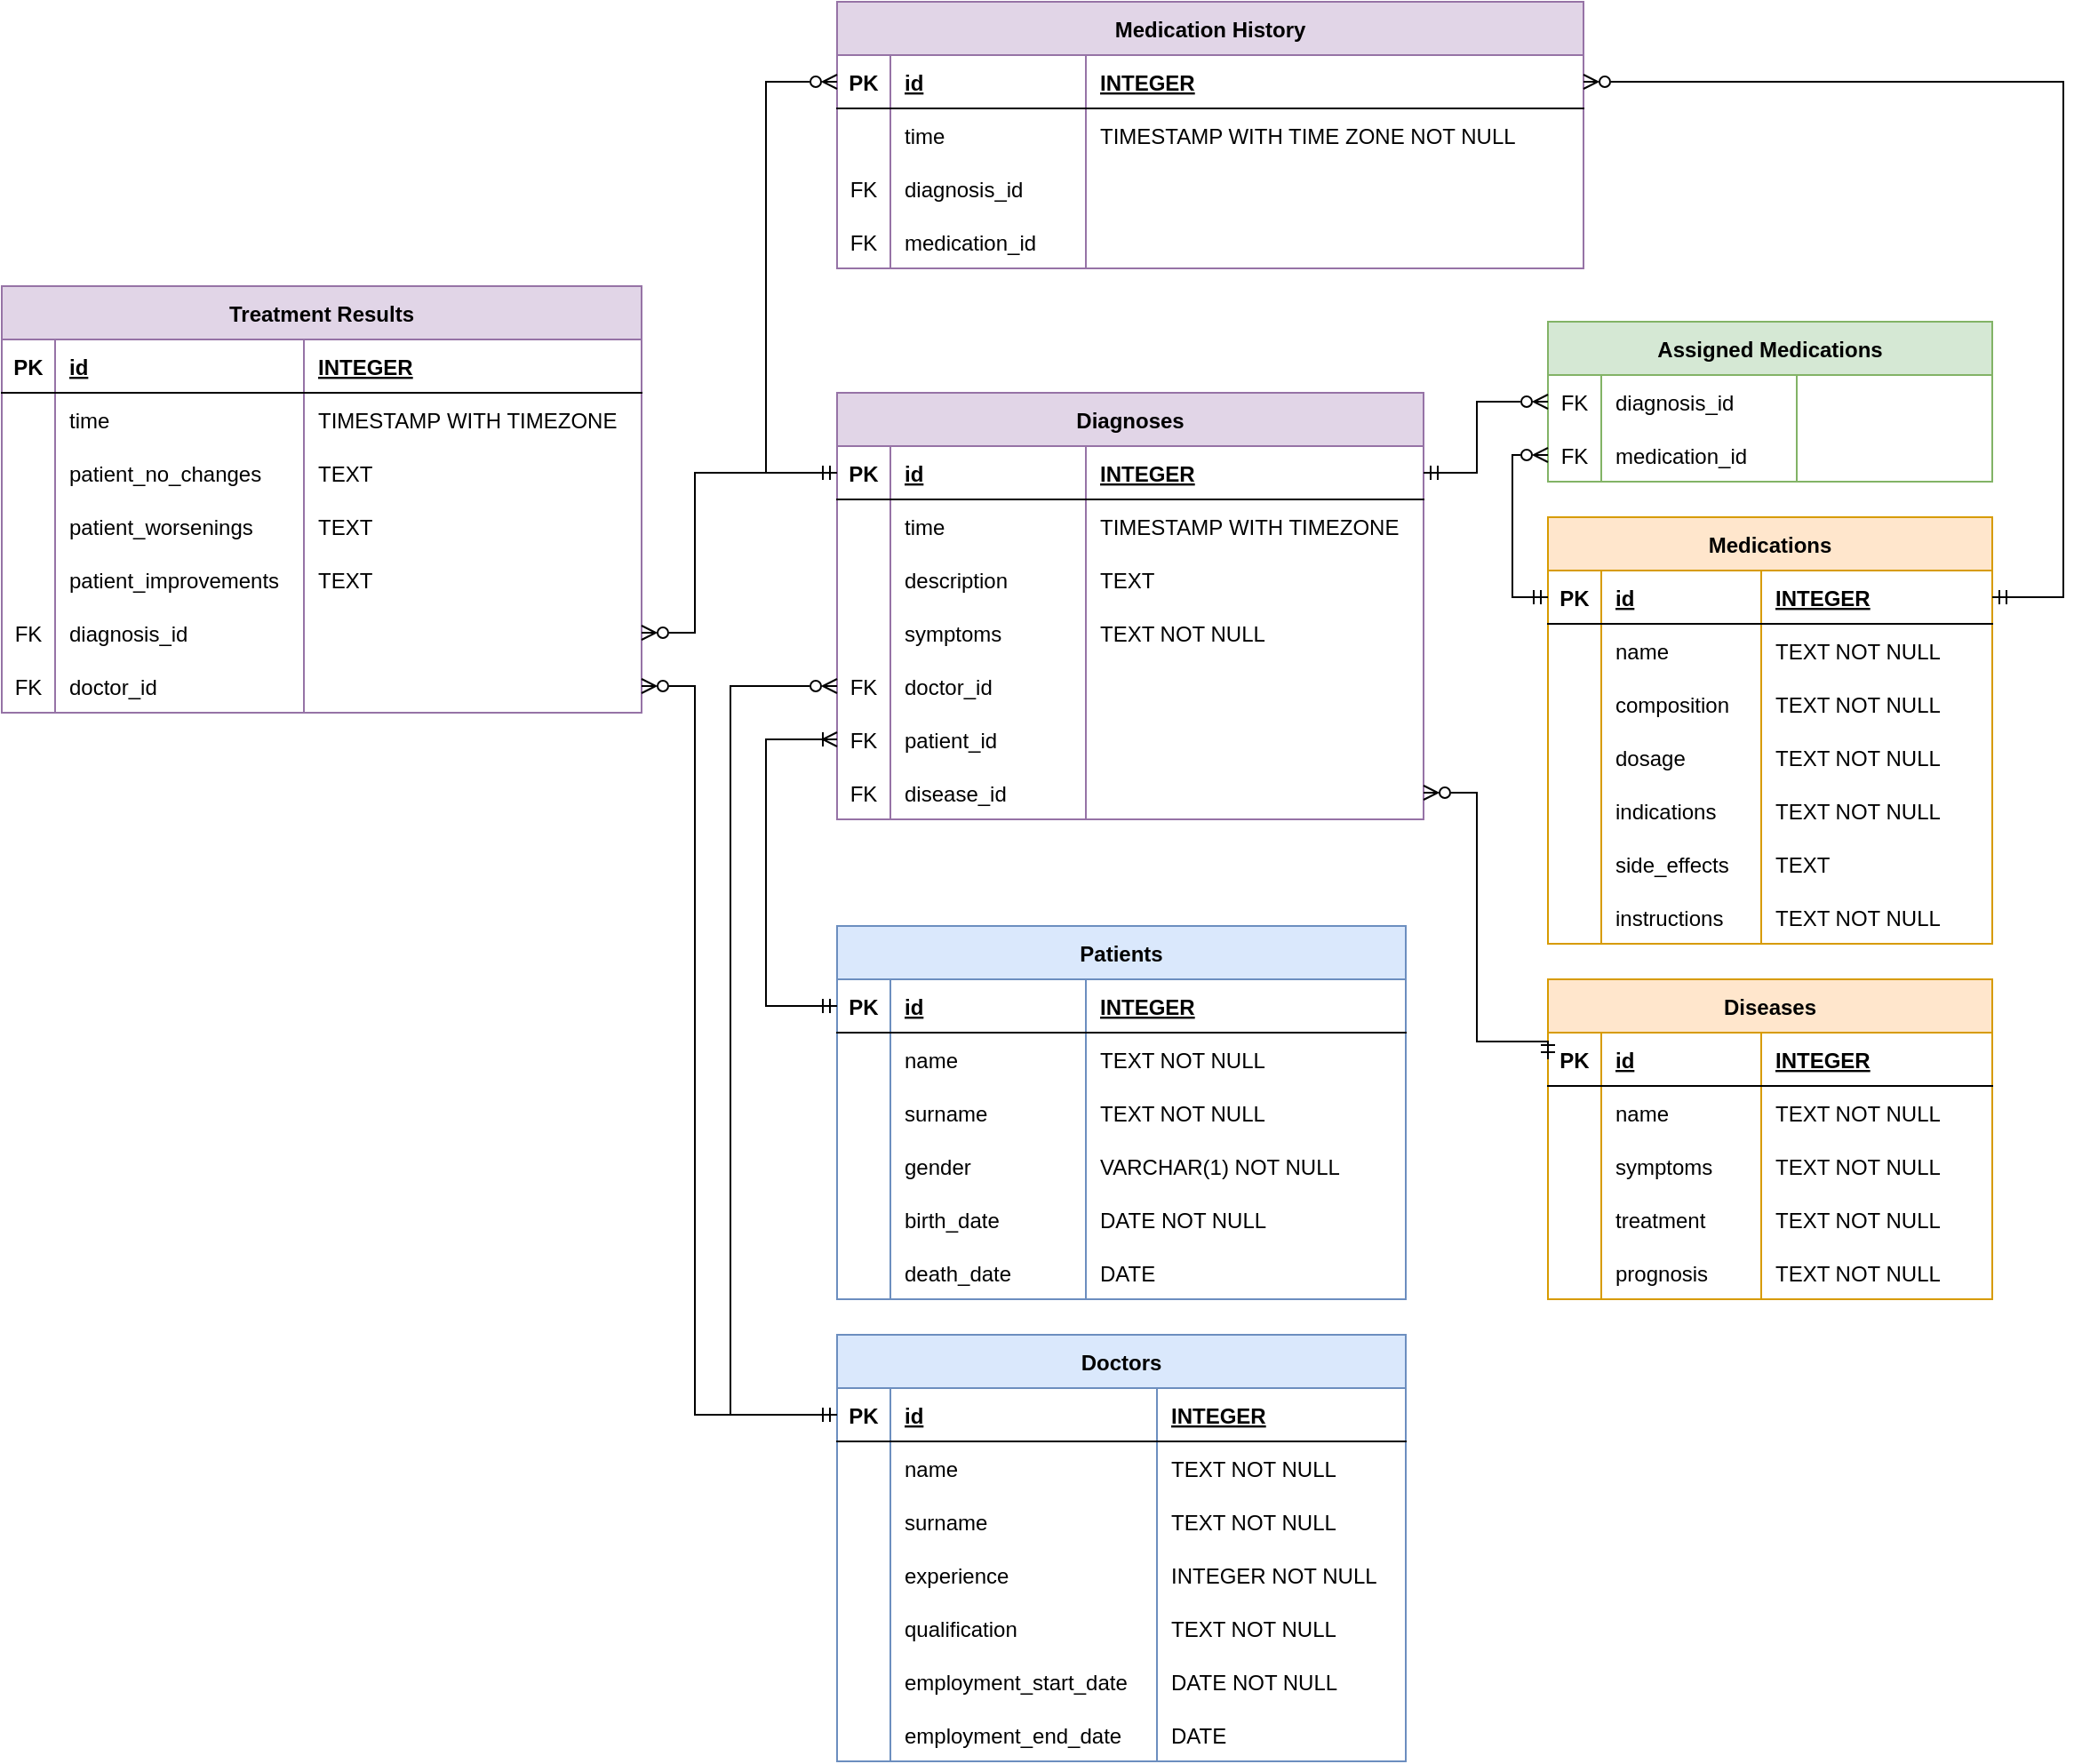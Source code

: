 <mxfile version="24.3.1" type="device">
  <diagram id="R2lEEEUBdFMjLlhIrx00" name="Page-1">
    <mxGraphModel dx="593" dy="356" grid="1" gridSize="10" guides="1" tooltips="1" connect="1" arrows="1" fold="1" page="1" pageScale="1" pageWidth="850" pageHeight="1100" math="0" shadow="0" extFonts="Permanent Marker^https://fonts.googleapis.com/css?family=Permanent+Marker">
      <root>
        <mxCell id="0" />
        <mxCell id="1" parent="0" />
        <mxCell id="C-vyLk0tnHw3VtMMgP7b-23" value="Patients" style="shape=table;startSize=30;container=1;collapsible=1;childLayout=tableLayout;fixedRows=1;rowLines=0;fontStyle=1;align=center;resizeLast=1;labelBackgroundColor=none;fillColor=#dae8fc;strokeColor=#6c8ebf;" parent="1" vertex="1">
          <mxGeometry x="490" y="870" width="320.0" height="210" as="geometry" />
        </mxCell>
        <mxCell id="C-vyLk0tnHw3VtMMgP7b-24" value="" style="shape=partialRectangle;collapsible=0;dropTarget=0;pointerEvents=0;fillColor=none;points=[[0,0.5],[1,0.5]];portConstraint=eastwest;top=0;left=0;right=0;bottom=1;" parent="C-vyLk0tnHw3VtMMgP7b-23" vertex="1">
          <mxGeometry y="30" width="320.0" height="30" as="geometry" />
        </mxCell>
        <mxCell id="C-vyLk0tnHw3VtMMgP7b-25" value="PK" style="shape=partialRectangle;overflow=hidden;connectable=0;fillColor=none;top=0;left=0;bottom=0;right=0;fontStyle=1;" parent="C-vyLk0tnHw3VtMMgP7b-24" vertex="1">
          <mxGeometry width="30.0" height="30" as="geometry">
            <mxRectangle width="30.0" height="30" as="alternateBounds" />
          </mxGeometry>
        </mxCell>
        <mxCell id="C-vyLk0tnHw3VtMMgP7b-26" value="id" style="shape=partialRectangle;overflow=hidden;connectable=0;fillColor=none;top=0;left=0;bottom=0;right=0;align=left;spacingLeft=6;fontStyle=5;" parent="C-vyLk0tnHw3VtMMgP7b-24" vertex="1">
          <mxGeometry x="30.0" width="110.0" height="30" as="geometry">
            <mxRectangle width="110.0" height="30" as="alternateBounds" />
          </mxGeometry>
        </mxCell>
        <mxCell id="HG4YCcMfUQhVnPvxABWK-38" value="INTEGER" style="shape=partialRectangle;overflow=hidden;connectable=0;fillColor=none;top=0;left=0;bottom=0;right=0;align=left;spacingLeft=6;fontStyle=5;" parent="C-vyLk0tnHw3VtMMgP7b-24" vertex="1">
          <mxGeometry x="140.0" width="180.0" height="30" as="geometry">
            <mxRectangle width="180.0" height="30" as="alternateBounds" />
          </mxGeometry>
        </mxCell>
        <mxCell id="C-vyLk0tnHw3VtMMgP7b-27" value="" style="shape=partialRectangle;collapsible=0;dropTarget=0;pointerEvents=0;fillColor=none;points=[[0,0.5],[1,0.5]];portConstraint=eastwest;top=0;left=0;right=0;bottom=0;" parent="C-vyLk0tnHw3VtMMgP7b-23" vertex="1">
          <mxGeometry y="60" width="320.0" height="30" as="geometry" />
        </mxCell>
        <mxCell id="C-vyLk0tnHw3VtMMgP7b-28" value="" style="shape=partialRectangle;overflow=hidden;connectable=0;fillColor=none;top=0;left=0;bottom=0;right=0;" parent="C-vyLk0tnHw3VtMMgP7b-27" vertex="1">
          <mxGeometry width="30.0" height="30" as="geometry">
            <mxRectangle width="30.0" height="30" as="alternateBounds" />
          </mxGeometry>
        </mxCell>
        <mxCell id="C-vyLk0tnHw3VtMMgP7b-29" value="name" style="shape=partialRectangle;overflow=hidden;connectable=0;fillColor=none;top=0;left=0;bottom=0;right=0;align=left;spacingLeft=6;" parent="C-vyLk0tnHw3VtMMgP7b-27" vertex="1">
          <mxGeometry x="30.0" width="110.0" height="30" as="geometry">
            <mxRectangle width="110.0" height="30" as="alternateBounds" />
          </mxGeometry>
        </mxCell>
        <mxCell id="HG4YCcMfUQhVnPvxABWK-39" value="TEXT NOT NULL" style="shape=partialRectangle;overflow=hidden;connectable=0;fillColor=none;top=0;left=0;bottom=0;right=0;align=left;spacingLeft=6;" parent="C-vyLk0tnHw3VtMMgP7b-27" vertex="1">
          <mxGeometry x="140.0" width="180.0" height="30" as="geometry">
            <mxRectangle width="180.0" height="30" as="alternateBounds" />
          </mxGeometry>
        </mxCell>
        <mxCell id="HG4YCcMfUQhVnPvxABWK-114" value="" style="shape=partialRectangle;collapsible=0;dropTarget=0;pointerEvents=0;fillColor=none;points=[[0,0.5],[1,0.5]];portConstraint=eastwest;top=0;left=0;right=0;bottom=0;" parent="C-vyLk0tnHw3VtMMgP7b-23" vertex="1">
          <mxGeometry y="90" width="320.0" height="30" as="geometry" />
        </mxCell>
        <mxCell id="HG4YCcMfUQhVnPvxABWK-115" value="" style="shape=partialRectangle;overflow=hidden;connectable=0;fillColor=none;top=0;left=0;bottom=0;right=0;" parent="HG4YCcMfUQhVnPvxABWK-114" vertex="1">
          <mxGeometry width="30.0" height="30" as="geometry">
            <mxRectangle width="30.0" height="30" as="alternateBounds" />
          </mxGeometry>
        </mxCell>
        <mxCell id="HG4YCcMfUQhVnPvxABWK-116" value="surname" style="shape=partialRectangle;overflow=hidden;connectable=0;fillColor=none;top=0;left=0;bottom=0;right=0;align=left;spacingLeft=6;" parent="HG4YCcMfUQhVnPvxABWK-114" vertex="1">
          <mxGeometry x="30.0" width="110.0" height="30" as="geometry">
            <mxRectangle width="110.0" height="30" as="alternateBounds" />
          </mxGeometry>
        </mxCell>
        <mxCell id="HG4YCcMfUQhVnPvxABWK-117" value="TEXT NOT NULL" style="shape=partialRectangle;overflow=hidden;connectable=0;fillColor=none;top=0;left=0;bottom=0;right=0;align=left;spacingLeft=6;" parent="HG4YCcMfUQhVnPvxABWK-114" vertex="1">
          <mxGeometry x="140.0" width="180.0" height="30" as="geometry">
            <mxRectangle width="180.0" height="30" as="alternateBounds" />
          </mxGeometry>
        </mxCell>
        <mxCell id="bMYvGi1HUf3HE0asRCJB-15" value="" style="shape=partialRectangle;collapsible=0;dropTarget=0;pointerEvents=0;fillColor=none;points=[[0,0.5],[1,0.5]];portConstraint=eastwest;top=0;left=0;right=0;bottom=0;" parent="C-vyLk0tnHw3VtMMgP7b-23" vertex="1">
          <mxGeometry y="120" width="320.0" height="30" as="geometry" />
        </mxCell>
        <mxCell id="bMYvGi1HUf3HE0asRCJB-16" value="" style="shape=partialRectangle;overflow=hidden;connectable=0;fillColor=none;top=0;left=0;bottom=0;right=0;" parent="bMYvGi1HUf3HE0asRCJB-15" vertex="1">
          <mxGeometry width="30.0" height="30" as="geometry">
            <mxRectangle width="30.0" height="30" as="alternateBounds" />
          </mxGeometry>
        </mxCell>
        <mxCell id="bMYvGi1HUf3HE0asRCJB-17" value="gender " style="shape=partialRectangle;overflow=hidden;connectable=0;fillColor=none;top=0;left=0;bottom=0;right=0;align=left;spacingLeft=6;" parent="bMYvGi1HUf3HE0asRCJB-15" vertex="1">
          <mxGeometry x="30.0" width="110.0" height="30" as="geometry">
            <mxRectangle width="110.0" height="30" as="alternateBounds" />
          </mxGeometry>
        </mxCell>
        <mxCell id="HG4YCcMfUQhVnPvxABWK-40" value="VARCHAR(1) NOT NULL" style="shape=partialRectangle;overflow=hidden;connectable=0;fillColor=none;top=0;left=0;bottom=0;right=0;align=left;spacingLeft=6;" parent="bMYvGi1HUf3HE0asRCJB-15" vertex="1">
          <mxGeometry x="140.0" width="180.0" height="30" as="geometry">
            <mxRectangle width="180.0" height="30" as="alternateBounds" />
          </mxGeometry>
        </mxCell>
        <mxCell id="bMYvGi1HUf3HE0asRCJB-136" value="" style="shape=partialRectangle;collapsible=0;dropTarget=0;pointerEvents=0;fillColor=none;points=[[0,0.5],[1,0.5]];portConstraint=eastwest;top=0;left=0;right=0;bottom=0;" parent="C-vyLk0tnHw3VtMMgP7b-23" vertex="1">
          <mxGeometry y="150" width="320.0" height="30" as="geometry" />
        </mxCell>
        <mxCell id="bMYvGi1HUf3HE0asRCJB-137" value="" style="shape=partialRectangle;overflow=hidden;connectable=0;fillColor=none;top=0;left=0;bottom=0;right=0;" parent="bMYvGi1HUf3HE0asRCJB-136" vertex="1">
          <mxGeometry width="30.0" height="30" as="geometry">
            <mxRectangle width="30.0" height="30" as="alternateBounds" />
          </mxGeometry>
        </mxCell>
        <mxCell id="bMYvGi1HUf3HE0asRCJB-138" value="birth_date" style="shape=partialRectangle;overflow=hidden;connectable=0;fillColor=none;top=0;left=0;bottom=0;right=0;align=left;spacingLeft=6;" parent="bMYvGi1HUf3HE0asRCJB-136" vertex="1">
          <mxGeometry x="30.0" width="110.0" height="30" as="geometry">
            <mxRectangle width="110.0" height="30" as="alternateBounds" />
          </mxGeometry>
        </mxCell>
        <mxCell id="HG4YCcMfUQhVnPvxABWK-41" value="DATE NOT NULL" style="shape=partialRectangle;overflow=hidden;connectable=0;fillColor=none;top=0;left=0;bottom=0;right=0;align=left;spacingLeft=6;" parent="bMYvGi1HUf3HE0asRCJB-136" vertex="1">
          <mxGeometry x="140.0" width="180.0" height="30" as="geometry">
            <mxRectangle width="180.0" height="30" as="alternateBounds" />
          </mxGeometry>
        </mxCell>
        <mxCell id="bMYvGi1HUf3HE0asRCJB-139" value="" style="shape=partialRectangle;collapsible=0;dropTarget=0;pointerEvents=0;fillColor=none;points=[[0,0.5],[1,0.5]];portConstraint=eastwest;top=0;left=0;right=0;bottom=0;" parent="C-vyLk0tnHw3VtMMgP7b-23" vertex="1">
          <mxGeometry y="180" width="320.0" height="30" as="geometry" />
        </mxCell>
        <mxCell id="bMYvGi1HUf3HE0asRCJB-140" value="" style="shape=partialRectangle;overflow=hidden;connectable=0;fillColor=none;top=0;left=0;bottom=0;right=0;" parent="bMYvGi1HUf3HE0asRCJB-139" vertex="1">
          <mxGeometry width="30.0" height="30" as="geometry">
            <mxRectangle width="30.0" height="30" as="alternateBounds" />
          </mxGeometry>
        </mxCell>
        <mxCell id="bMYvGi1HUf3HE0asRCJB-141" value="death_date" style="shape=partialRectangle;overflow=hidden;connectable=0;fillColor=none;top=0;left=0;bottom=0;right=0;align=left;spacingLeft=6;" parent="bMYvGi1HUf3HE0asRCJB-139" vertex="1">
          <mxGeometry x="30.0" width="110.0" height="30" as="geometry">
            <mxRectangle width="110.0" height="30" as="alternateBounds" />
          </mxGeometry>
        </mxCell>
        <mxCell id="HG4YCcMfUQhVnPvxABWK-42" value="DATE" style="shape=partialRectangle;overflow=hidden;connectable=0;fillColor=none;top=0;left=0;bottom=0;right=0;align=left;spacingLeft=6;" parent="bMYvGi1HUf3HE0asRCJB-139" vertex="1">
          <mxGeometry x="140.0" width="180.0" height="30" as="geometry">
            <mxRectangle width="180.0" height="30" as="alternateBounds" />
          </mxGeometry>
        </mxCell>
        <mxCell id="bMYvGi1HUf3HE0asRCJB-48" value="Diseases" style="shape=table;startSize=30;container=1;collapsible=1;childLayout=tableLayout;fixedRows=1;rowLines=0;fontStyle=1;align=center;resizeLast=1;fillColor=#ffe6cc;strokeColor=#d79b00;" parent="1" vertex="1">
          <mxGeometry x="890" y="900" width="250.0" height="180.0" as="geometry" />
        </mxCell>
        <mxCell id="bMYvGi1HUf3HE0asRCJB-49" value="" style="shape=partialRectangle;collapsible=0;dropTarget=0;pointerEvents=0;fillColor=none;points=[[0,0.5],[1,0.5]];portConstraint=eastwest;top=0;left=0;right=0;bottom=1;" parent="bMYvGi1HUf3HE0asRCJB-48" vertex="1">
          <mxGeometry y="30" width="250.0" height="30" as="geometry" />
        </mxCell>
        <mxCell id="bMYvGi1HUf3HE0asRCJB-50" value="PK" style="shape=partialRectangle;overflow=hidden;connectable=0;fillColor=none;top=0;left=0;bottom=0;right=0;fontStyle=1;" parent="bMYvGi1HUf3HE0asRCJB-49" vertex="1">
          <mxGeometry width="30.0" height="30" as="geometry">
            <mxRectangle width="30.0" height="30" as="alternateBounds" />
          </mxGeometry>
        </mxCell>
        <mxCell id="bMYvGi1HUf3HE0asRCJB-51" value="id" style="shape=partialRectangle;overflow=hidden;connectable=0;fillColor=none;top=0;left=0;bottom=0;right=0;align=left;spacingLeft=6;fontStyle=5;" parent="bMYvGi1HUf3HE0asRCJB-49" vertex="1">
          <mxGeometry x="30.0" width="90.0" height="30" as="geometry">
            <mxRectangle width="90.0" height="30" as="alternateBounds" />
          </mxGeometry>
        </mxCell>
        <mxCell id="HG4YCcMfUQhVnPvxABWK-55" value="INTEGER" style="shape=partialRectangle;overflow=hidden;connectable=0;fillColor=none;top=0;left=0;bottom=0;right=0;align=left;spacingLeft=6;fontStyle=5;" parent="bMYvGi1HUf3HE0asRCJB-49" vertex="1">
          <mxGeometry x="120.0" width="130.0" height="30" as="geometry">
            <mxRectangle width="130.0" height="30" as="alternateBounds" />
          </mxGeometry>
        </mxCell>
        <mxCell id="bW9mAnqE7EKBdHdTuSB5-5" value="" style="shape=partialRectangle;collapsible=0;dropTarget=0;pointerEvents=0;fillColor=none;points=[[0,0.5],[1,0.5]];portConstraint=eastwest;top=0;left=0;right=0;bottom=0;" parent="bMYvGi1HUf3HE0asRCJB-48" vertex="1">
          <mxGeometry y="60" width="250.0" height="30" as="geometry" />
        </mxCell>
        <mxCell id="bW9mAnqE7EKBdHdTuSB5-6" value="" style="shape=partialRectangle;overflow=hidden;connectable=0;fillColor=none;top=0;left=0;bottom=0;right=0;" parent="bW9mAnqE7EKBdHdTuSB5-5" vertex="1">
          <mxGeometry width="30.0" height="30" as="geometry">
            <mxRectangle width="30.0" height="30" as="alternateBounds" />
          </mxGeometry>
        </mxCell>
        <mxCell id="bW9mAnqE7EKBdHdTuSB5-7" value="name" style="shape=partialRectangle;overflow=hidden;connectable=0;fillColor=none;top=0;left=0;bottom=0;right=0;align=left;spacingLeft=6;" parent="bW9mAnqE7EKBdHdTuSB5-5" vertex="1">
          <mxGeometry x="30.0" width="90.0" height="30" as="geometry">
            <mxRectangle width="90.0" height="30" as="alternateBounds" />
          </mxGeometry>
        </mxCell>
        <mxCell id="bW9mAnqE7EKBdHdTuSB5-8" value="TEXT NOT NULL" style="shape=partialRectangle;overflow=hidden;connectable=0;fillColor=none;top=0;left=0;bottom=0;right=0;align=left;spacingLeft=6;" parent="bW9mAnqE7EKBdHdTuSB5-5" vertex="1">
          <mxGeometry x="120.0" width="130.0" height="30" as="geometry">
            <mxRectangle width="130.0" height="30" as="alternateBounds" />
          </mxGeometry>
        </mxCell>
        <mxCell id="bMYvGi1HUf3HE0asRCJB-52" value="" style="shape=partialRectangle;collapsible=0;dropTarget=0;pointerEvents=0;fillColor=none;points=[[0,0.5],[1,0.5]];portConstraint=eastwest;top=0;left=0;right=0;bottom=0;" parent="bMYvGi1HUf3HE0asRCJB-48" vertex="1">
          <mxGeometry y="90" width="250.0" height="30" as="geometry" />
        </mxCell>
        <mxCell id="bMYvGi1HUf3HE0asRCJB-53" value="" style="shape=partialRectangle;overflow=hidden;connectable=0;fillColor=none;top=0;left=0;bottom=0;right=0;" parent="bMYvGi1HUf3HE0asRCJB-52" vertex="1">
          <mxGeometry width="30.0" height="30" as="geometry">
            <mxRectangle width="30.0" height="30" as="alternateBounds" />
          </mxGeometry>
        </mxCell>
        <mxCell id="bMYvGi1HUf3HE0asRCJB-54" value="symptoms" style="shape=partialRectangle;overflow=hidden;connectable=0;fillColor=none;top=0;left=0;bottom=0;right=0;align=left;spacingLeft=6;" parent="bMYvGi1HUf3HE0asRCJB-52" vertex="1">
          <mxGeometry x="30.0" width="90.0" height="30" as="geometry">
            <mxRectangle width="90.0" height="30" as="alternateBounds" />
          </mxGeometry>
        </mxCell>
        <mxCell id="HG4YCcMfUQhVnPvxABWK-56" value="TEXT NOT NULL" style="shape=partialRectangle;overflow=hidden;connectable=0;fillColor=none;top=0;left=0;bottom=0;right=0;align=left;spacingLeft=6;" parent="bMYvGi1HUf3HE0asRCJB-52" vertex="1">
          <mxGeometry x="120.0" width="130.0" height="30" as="geometry">
            <mxRectangle width="130.0" height="30" as="alternateBounds" />
          </mxGeometry>
        </mxCell>
        <mxCell id="bMYvGi1HUf3HE0asRCJB-55" value="" style="shape=partialRectangle;collapsible=0;dropTarget=0;pointerEvents=0;fillColor=none;points=[[0,0.5],[1,0.5]];portConstraint=eastwest;top=0;left=0;right=0;bottom=0;" parent="bMYvGi1HUf3HE0asRCJB-48" vertex="1">
          <mxGeometry y="120" width="250.0" height="30" as="geometry" />
        </mxCell>
        <mxCell id="bMYvGi1HUf3HE0asRCJB-56" value="" style="shape=partialRectangle;overflow=hidden;connectable=0;fillColor=none;top=0;left=0;bottom=0;right=0;" parent="bMYvGi1HUf3HE0asRCJB-55" vertex="1">
          <mxGeometry width="30.0" height="30" as="geometry">
            <mxRectangle width="30.0" height="30" as="alternateBounds" />
          </mxGeometry>
        </mxCell>
        <mxCell id="bMYvGi1HUf3HE0asRCJB-57" value="treatment" style="shape=partialRectangle;overflow=hidden;connectable=0;fillColor=none;top=0;left=0;bottom=0;right=0;align=left;spacingLeft=6;" parent="bMYvGi1HUf3HE0asRCJB-55" vertex="1">
          <mxGeometry x="30.0" width="90.0" height="30" as="geometry">
            <mxRectangle width="90.0" height="30" as="alternateBounds" />
          </mxGeometry>
        </mxCell>
        <mxCell id="HG4YCcMfUQhVnPvxABWK-57" value="TEXT NOT NULL" style="shape=partialRectangle;overflow=hidden;connectable=0;fillColor=none;top=0;left=0;bottom=0;right=0;align=left;spacingLeft=6;" parent="bMYvGi1HUf3HE0asRCJB-55" vertex="1">
          <mxGeometry x="120.0" width="130.0" height="30" as="geometry">
            <mxRectangle width="130.0" height="30" as="alternateBounds" />
          </mxGeometry>
        </mxCell>
        <mxCell id="bMYvGi1HUf3HE0asRCJB-58" value="" style="shape=partialRectangle;collapsible=0;dropTarget=0;pointerEvents=0;fillColor=none;points=[[0,0.5],[1,0.5]];portConstraint=eastwest;top=0;left=0;right=0;bottom=0;" parent="bMYvGi1HUf3HE0asRCJB-48" vertex="1">
          <mxGeometry y="150" width="250.0" height="30" as="geometry" />
        </mxCell>
        <mxCell id="bMYvGi1HUf3HE0asRCJB-59" value="" style="shape=partialRectangle;overflow=hidden;connectable=0;fillColor=none;top=0;left=0;bottom=0;right=0;" parent="bMYvGi1HUf3HE0asRCJB-58" vertex="1">
          <mxGeometry width="30.0" height="30" as="geometry">
            <mxRectangle width="30.0" height="30" as="alternateBounds" />
          </mxGeometry>
        </mxCell>
        <mxCell id="bMYvGi1HUf3HE0asRCJB-60" value="prognosis" style="shape=partialRectangle;overflow=hidden;connectable=0;fillColor=none;top=0;left=0;bottom=0;right=0;align=left;spacingLeft=6;" parent="bMYvGi1HUf3HE0asRCJB-58" vertex="1">
          <mxGeometry x="30.0" width="90.0" height="30" as="geometry">
            <mxRectangle width="90.0" height="30" as="alternateBounds" />
          </mxGeometry>
        </mxCell>
        <mxCell id="HG4YCcMfUQhVnPvxABWK-58" value="TEXT NOT NULL" style="shape=partialRectangle;overflow=hidden;connectable=0;fillColor=none;top=0;left=0;bottom=0;right=0;align=left;spacingLeft=6;" parent="bMYvGi1HUf3HE0asRCJB-58" vertex="1">
          <mxGeometry x="120.0" width="130.0" height="30" as="geometry">
            <mxRectangle width="130.0" height="30" as="alternateBounds" />
          </mxGeometry>
        </mxCell>
        <mxCell id="bMYvGi1HUf3HE0asRCJB-73" value="Doctors" style="shape=table;startSize=30;container=1;collapsible=1;childLayout=tableLayout;fixedRows=1;rowLines=0;fontStyle=1;align=center;resizeLast=1;fillColor=#dae8fc;strokeColor=#6c8ebf;" parent="1" vertex="1">
          <mxGeometry x="490" y="1100" width="320.0" height="240" as="geometry" />
        </mxCell>
        <mxCell id="bMYvGi1HUf3HE0asRCJB-74" value="" style="shape=partialRectangle;collapsible=0;dropTarget=0;pointerEvents=0;fillColor=none;points=[[0,0.5],[1,0.5]];portConstraint=eastwest;top=0;left=0;right=0;bottom=1;" parent="bMYvGi1HUf3HE0asRCJB-73" vertex="1">
          <mxGeometry y="30" width="320.0" height="30" as="geometry" />
        </mxCell>
        <mxCell id="bMYvGi1HUf3HE0asRCJB-75" value="PK" style="shape=partialRectangle;overflow=hidden;connectable=0;fillColor=none;top=0;left=0;bottom=0;right=0;fontStyle=1;" parent="bMYvGi1HUf3HE0asRCJB-74" vertex="1">
          <mxGeometry width="30.0" height="30" as="geometry">
            <mxRectangle width="30.0" height="30" as="alternateBounds" />
          </mxGeometry>
        </mxCell>
        <mxCell id="bMYvGi1HUf3HE0asRCJB-76" value="id" style="shape=partialRectangle;overflow=hidden;connectable=0;fillColor=none;top=0;left=0;bottom=0;right=0;align=left;spacingLeft=6;fontStyle=5;" parent="bMYvGi1HUf3HE0asRCJB-74" vertex="1">
          <mxGeometry x="30.0" width="150" height="30" as="geometry">
            <mxRectangle width="150" height="30" as="alternateBounds" />
          </mxGeometry>
        </mxCell>
        <mxCell id="HG4YCcMfUQhVnPvxABWK-32" value="INTEGER" style="shape=partialRectangle;overflow=hidden;connectable=0;fillColor=none;top=0;left=0;bottom=0;right=0;align=left;spacingLeft=6;fontStyle=5;" parent="bMYvGi1HUf3HE0asRCJB-74" vertex="1">
          <mxGeometry x="180.0" width="140" height="30" as="geometry">
            <mxRectangle width="140" height="30" as="alternateBounds" />
          </mxGeometry>
        </mxCell>
        <mxCell id="bMYvGi1HUf3HE0asRCJB-77" value="" style="shape=partialRectangle;collapsible=0;dropTarget=0;pointerEvents=0;fillColor=none;points=[[0,0.5],[1,0.5]];portConstraint=eastwest;top=0;left=0;right=0;bottom=0;" parent="bMYvGi1HUf3HE0asRCJB-73" vertex="1">
          <mxGeometry y="60" width="320.0" height="30" as="geometry" />
        </mxCell>
        <mxCell id="bMYvGi1HUf3HE0asRCJB-78" value="" style="shape=partialRectangle;overflow=hidden;connectable=0;fillColor=none;top=0;left=0;bottom=0;right=0;" parent="bMYvGi1HUf3HE0asRCJB-77" vertex="1">
          <mxGeometry width="30.0" height="30" as="geometry">
            <mxRectangle width="30.0" height="30" as="alternateBounds" />
          </mxGeometry>
        </mxCell>
        <mxCell id="bMYvGi1HUf3HE0asRCJB-79" value="name" style="shape=partialRectangle;overflow=hidden;connectable=0;fillColor=none;top=0;left=0;bottom=0;right=0;align=left;spacingLeft=6;" parent="bMYvGi1HUf3HE0asRCJB-77" vertex="1">
          <mxGeometry x="30.0" width="150" height="30" as="geometry">
            <mxRectangle width="150" height="30" as="alternateBounds" />
          </mxGeometry>
        </mxCell>
        <mxCell id="HG4YCcMfUQhVnPvxABWK-33" value="TEXT NOT NULL" style="shape=partialRectangle;overflow=hidden;connectable=0;fillColor=none;top=0;left=0;bottom=0;right=0;align=left;spacingLeft=6;" parent="bMYvGi1HUf3HE0asRCJB-77" vertex="1">
          <mxGeometry x="180.0" width="140" height="30" as="geometry">
            <mxRectangle width="140" height="30" as="alternateBounds" />
          </mxGeometry>
        </mxCell>
        <mxCell id="HG4YCcMfUQhVnPvxABWK-118" value="" style="shape=partialRectangle;collapsible=0;dropTarget=0;pointerEvents=0;fillColor=none;points=[[0,0.5],[1,0.5]];portConstraint=eastwest;top=0;left=0;right=0;bottom=0;" parent="bMYvGi1HUf3HE0asRCJB-73" vertex="1">
          <mxGeometry y="90" width="320.0" height="30" as="geometry" />
        </mxCell>
        <mxCell id="HG4YCcMfUQhVnPvxABWK-119" value="" style="shape=partialRectangle;overflow=hidden;connectable=0;fillColor=none;top=0;left=0;bottom=0;right=0;" parent="HG4YCcMfUQhVnPvxABWK-118" vertex="1">
          <mxGeometry width="30.0" height="30" as="geometry">
            <mxRectangle width="30.0" height="30" as="alternateBounds" />
          </mxGeometry>
        </mxCell>
        <mxCell id="HG4YCcMfUQhVnPvxABWK-120" value="surname" style="shape=partialRectangle;overflow=hidden;connectable=0;fillColor=none;top=0;left=0;bottom=0;right=0;align=left;spacingLeft=6;" parent="HG4YCcMfUQhVnPvxABWK-118" vertex="1">
          <mxGeometry x="30.0" width="150" height="30" as="geometry">
            <mxRectangle width="150" height="30" as="alternateBounds" />
          </mxGeometry>
        </mxCell>
        <mxCell id="HG4YCcMfUQhVnPvxABWK-121" value="TEXT NOT NULL" style="shape=partialRectangle;overflow=hidden;connectable=0;fillColor=none;top=0;left=0;bottom=0;right=0;align=left;spacingLeft=6;" parent="HG4YCcMfUQhVnPvxABWK-118" vertex="1">
          <mxGeometry x="180.0" width="140" height="30" as="geometry">
            <mxRectangle width="140" height="30" as="alternateBounds" />
          </mxGeometry>
        </mxCell>
        <mxCell id="bMYvGi1HUf3HE0asRCJB-83" value="" style="shape=partialRectangle;collapsible=0;dropTarget=0;pointerEvents=0;fillColor=none;points=[[0,0.5],[1,0.5]];portConstraint=eastwest;top=0;left=0;right=0;bottom=0;" parent="bMYvGi1HUf3HE0asRCJB-73" vertex="1">
          <mxGeometry y="120" width="320.0" height="30" as="geometry" />
        </mxCell>
        <mxCell id="bMYvGi1HUf3HE0asRCJB-84" value="" style="shape=partialRectangle;overflow=hidden;connectable=0;fillColor=none;top=0;left=0;bottom=0;right=0;" parent="bMYvGi1HUf3HE0asRCJB-83" vertex="1">
          <mxGeometry width="30.0" height="30" as="geometry">
            <mxRectangle width="30.0" height="30" as="alternateBounds" />
          </mxGeometry>
        </mxCell>
        <mxCell id="bMYvGi1HUf3HE0asRCJB-85" value="experience" style="shape=partialRectangle;overflow=hidden;connectable=0;fillColor=none;top=0;left=0;bottom=0;right=0;align=left;spacingLeft=6;" parent="bMYvGi1HUf3HE0asRCJB-83" vertex="1">
          <mxGeometry x="30.0" width="150" height="30" as="geometry">
            <mxRectangle width="150" height="30" as="alternateBounds" />
          </mxGeometry>
        </mxCell>
        <mxCell id="HG4YCcMfUQhVnPvxABWK-34" value="INTEGER NOT NULL" style="shape=partialRectangle;overflow=hidden;connectable=0;fillColor=none;top=0;left=0;bottom=0;right=0;align=left;spacingLeft=6;" parent="bMYvGi1HUf3HE0asRCJB-83" vertex="1">
          <mxGeometry x="180.0" width="140" height="30" as="geometry">
            <mxRectangle width="140" height="30" as="alternateBounds" />
          </mxGeometry>
        </mxCell>
        <mxCell id="bMYvGi1HUf3HE0asRCJB-86" value="" style="shape=partialRectangle;collapsible=0;dropTarget=0;pointerEvents=0;fillColor=none;points=[[0,0.5],[1,0.5]];portConstraint=eastwest;top=0;left=0;right=0;bottom=0;" parent="bMYvGi1HUf3HE0asRCJB-73" vertex="1">
          <mxGeometry y="150" width="320.0" height="30" as="geometry" />
        </mxCell>
        <mxCell id="bMYvGi1HUf3HE0asRCJB-87" value="" style="shape=partialRectangle;overflow=hidden;connectable=0;fillColor=none;top=0;left=0;bottom=0;right=0;" parent="bMYvGi1HUf3HE0asRCJB-86" vertex="1">
          <mxGeometry width="30.0" height="30" as="geometry">
            <mxRectangle width="30.0" height="30" as="alternateBounds" />
          </mxGeometry>
        </mxCell>
        <mxCell id="bMYvGi1HUf3HE0asRCJB-88" value="qualification " style="shape=partialRectangle;overflow=hidden;connectable=0;fillColor=none;top=0;left=0;bottom=0;right=0;align=left;spacingLeft=6;" parent="bMYvGi1HUf3HE0asRCJB-86" vertex="1">
          <mxGeometry x="30.0" width="150" height="30" as="geometry">
            <mxRectangle width="150" height="30" as="alternateBounds" />
          </mxGeometry>
        </mxCell>
        <mxCell id="HG4YCcMfUQhVnPvxABWK-35" value="TEXT NOT NULL" style="shape=partialRectangle;overflow=hidden;connectable=0;fillColor=none;top=0;left=0;bottom=0;right=0;align=left;spacingLeft=6;" parent="bMYvGi1HUf3HE0asRCJB-86" vertex="1">
          <mxGeometry x="180.0" width="140" height="30" as="geometry">
            <mxRectangle width="140" height="30" as="alternateBounds" />
          </mxGeometry>
        </mxCell>
        <mxCell id="bMYvGi1HUf3HE0asRCJB-170" value="" style="shape=partialRectangle;collapsible=0;dropTarget=0;pointerEvents=0;fillColor=none;points=[[0,0.5],[1,0.5]];portConstraint=eastwest;top=0;left=0;right=0;bottom=0;" parent="bMYvGi1HUf3HE0asRCJB-73" vertex="1">
          <mxGeometry y="180" width="320.0" height="30" as="geometry" />
        </mxCell>
        <mxCell id="bMYvGi1HUf3HE0asRCJB-171" value="" style="shape=partialRectangle;overflow=hidden;connectable=0;fillColor=none;top=0;left=0;bottom=0;right=0;" parent="bMYvGi1HUf3HE0asRCJB-170" vertex="1">
          <mxGeometry width="30.0" height="30" as="geometry">
            <mxRectangle width="30.0" height="30" as="alternateBounds" />
          </mxGeometry>
        </mxCell>
        <mxCell id="bMYvGi1HUf3HE0asRCJB-172" value="employment_start_date" style="shape=partialRectangle;overflow=hidden;connectable=0;fillColor=none;top=0;left=0;bottom=0;right=0;align=left;spacingLeft=6;" parent="bMYvGi1HUf3HE0asRCJB-170" vertex="1">
          <mxGeometry x="30.0" width="150" height="30" as="geometry">
            <mxRectangle width="150" height="30" as="alternateBounds" />
          </mxGeometry>
        </mxCell>
        <mxCell id="HG4YCcMfUQhVnPvxABWK-36" value="DATE NOT NULL" style="shape=partialRectangle;overflow=hidden;connectable=0;fillColor=none;top=0;left=0;bottom=0;right=0;align=left;spacingLeft=6;" parent="bMYvGi1HUf3HE0asRCJB-170" vertex="1">
          <mxGeometry x="180.0" width="140" height="30" as="geometry">
            <mxRectangle width="140" height="30" as="alternateBounds" />
          </mxGeometry>
        </mxCell>
        <mxCell id="bMYvGi1HUf3HE0asRCJB-173" value="" style="shape=partialRectangle;collapsible=0;dropTarget=0;pointerEvents=0;fillColor=none;points=[[0,0.5],[1,0.5]];portConstraint=eastwest;top=0;left=0;right=0;bottom=0;" parent="bMYvGi1HUf3HE0asRCJB-73" vertex="1">
          <mxGeometry y="210" width="320.0" height="30" as="geometry" />
        </mxCell>
        <mxCell id="bMYvGi1HUf3HE0asRCJB-174" value="" style="shape=partialRectangle;overflow=hidden;connectable=0;fillColor=none;top=0;left=0;bottom=0;right=0;" parent="bMYvGi1HUf3HE0asRCJB-173" vertex="1">
          <mxGeometry width="30.0" height="30" as="geometry">
            <mxRectangle width="30.0" height="30" as="alternateBounds" />
          </mxGeometry>
        </mxCell>
        <mxCell id="bMYvGi1HUf3HE0asRCJB-175" value="employment_end_date" style="shape=partialRectangle;overflow=hidden;connectable=0;fillColor=none;top=0;left=0;bottom=0;right=0;align=left;spacingLeft=6;" parent="bMYvGi1HUf3HE0asRCJB-173" vertex="1">
          <mxGeometry x="30.0" width="150" height="30" as="geometry">
            <mxRectangle width="150" height="30" as="alternateBounds" />
          </mxGeometry>
        </mxCell>
        <mxCell id="HG4YCcMfUQhVnPvxABWK-37" value="DATE" style="shape=partialRectangle;overflow=hidden;connectable=0;fillColor=none;top=0;left=0;bottom=0;right=0;align=left;spacingLeft=6;" parent="bMYvGi1HUf3HE0asRCJB-173" vertex="1">
          <mxGeometry x="180.0" width="140" height="30" as="geometry">
            <mxRectangle width="140" height="30" as="alternateBounds" />
          </mxGeometry>
        </mxCell>
        <mxCell id="bMYvGi1HUf3HE0asRCJB-89" value="Medications" style="shape=table;startSize=30;container=1;collapsible=1;childLayout=tableLayout;fixedRows=1;rowLines=0;fontStyle=1;align=center;resizeLast=1;fillColor=#ffe6cc;strokeColor=#d79b00;" parent="1" vertex="1">
          <mxGeometry x="890" y="640" width="250.0" height="240" as="geometry" />
        </mxCell>
        <mxCell id="bMYvGi1HUf3HE0asRCJB-90" value="" style="shape=partialRectangle;collapsible=0;dropTarget=0;pointerEvents=0;fillColor=none;points=[[0,0.5],[1,0.5]];portConstraint=eastwest;top=0;left=0;right=0;bottom=1;" parent="bMYvGi1HUf3HE0asRCJB-89" vertex="1">
          <mxGeometry y="30" width="250.0" height="30" as="geometry" />
        </mxCell>
        <mxCell id="bMYvGi1HUf3HE0asRCJB-91" value="PK" style="shape=partialRectangle;overflow=hidden;connectable=0;fillColor=none;top=0;left=0;bottom=0;right=0;fontStyle=1;" parent="bMYvGi1HUf3HE0asRCJB-90" vertex="1">
          <mxGeometry width="30.0" height="30" as="geometry">
            <mxRectangle width="30.0" height="30" as="alternateBounds" />
          </mxGeometry>
        </mxCell>
        <mxCell id="bMYvGi1HUf3HE0asRCJB-92" value="id" style="shape=partialRectangle;overflow=hidden;connectable=0;fillColor=none;top=0;left=0;bottom=0;right=0;align=left;spacingLeft=6;fontStyle=5;" parent="bMYvGi1HUf3HE0asRCJB-90" vertex="1">
          <mxGeometry x="30.0" width="90.0" height="30" as="geometry">
            <mxRectangle width="90.0" height="30" as="alternateBounds" />
          </mxGeometry>
        </mxCell>
        <mxCell id="HG4YCcMfUQhVnPvxABWK-59" value="INTEGER" style="shape=partialRectangle;overflow=hidden;connectable=0;fillColor=none;top=0;left=0;bottom=0;right=0;align=left;spacingLeft=6;fontStyle=5;" parent="bMYvGi1HUf3HE0asRCJB-90" vertex="1">
          <mxGeometry x="120.0" width="130.0" height="30" as="geometry">
            <mxRectangle width="130.0" height="30" as="alternateBounds" />
          </mxGeometry>
        </mxCell>
        <mxCell id="bW9mAnqE7EKBdHdTuSB5-1" value="" style="shape=partialRectangle;collapsible=0;dropTarget=0;pointerEvents=0;fillColor=none;points=[[0,0.5],[1,0.5]];portConstraint=eastwest;top=0;left=0;right=0;bottom=0;" parent="bMYvGi1HUf3HE0asRCJB-89" vertex="1">
          <mxGeometry y="60" width="250.0" height="30" as="geometry" />
        </mxCell>
        <mxCell id="bW9mAnqE7EKBdHdTuSB5-2" value="" style="shape=partialRectangle;overflow=hidden;connectable=0;fillColor=none;top=0;left=0;bottom=0;right=0;" parent="bW9mAnqE7EKBdHdTuSB5-1" vertex="1">
          <mxGeometry width="30.0" height="30" as="geometry">
            <mxRectangle width="30.0" height="30" as="alternateBounds" />
          </mxGeometry>
        </mxCell>
        <mxCell id="bW9mAnqE7EKBdHdTuSB5-3" value="name" style="shape=partialRectangle;overflow=hidden;connectable=0;fillColor=none;top=0;left=0;bottom=0;right=0;align=left;spacingLeft=6;" parent="bW9mAnqE7EKBdHdTuSB5-1" vertex="1">
          <mxGeometry x="30.0" width="90.0" height="30" as="geometry">
            <mxRectangle width="90.0" height="30" as="alternateBounds" />
          </mxGeometry>
        </mxCell>
        <mxCell id="bW9mAnqE7EKBdHdTuSB5-4" value="TEXT NOT NULL" style="shape=partialRectangle;overflow=hidden;connectable=0;fillColor=none;top=0;left=0;bottom=0;right=0;align=left;spacingLeft=6;" parent="bW9mAnqE7EKBdHdTuSB5-1" vertex="1">
          <mxGeometry x="120.0" width="130.0" height="30" as="geometry">
            <mxRectangle width="130.0" height="30" as="alternateBounds" />
          </mxGeometry>
        </mxCell>
        <mxCell id="bMYvGi1HUf3HE0asRCJB-93" value="" style="shape=partialRectangle;collapsible=0;dropTarget=0;pointerEvents=0;fillColor=none;points=[[0,0.5],[1,0.5]];portConstraint=eastwest;top=0;left=0;right=0;bottom=0;" parent="bMYvGi1HUf3HE0asRCJB-89" vertex="1">
          <mxGeometry y="90" width="250.0" height="30" as="geometry" />
        </mxCell>
        <mxCell id="bMYvGi1HUf3HE0asRCJB-94" value="" style="shape=partialRectangle;overflow=hidden;connectable=0;fillColor=none;top=0;left=0;bottom=0;right=0;" parent="bMYvGi1HUf3HE0asRCJB-93" vertex="1">
          <mxGeometry width="30.0" height="30" as="geometry">
            <mxRectangle width="30.0" height="30" as="alternateBounds" />
          </mxGeometry>
        </mxCell>
        <mxCell id="bMYvGi1HUf3HE0asRCJB-95" value="composition" style="shape=partialRectangle;overflow=hidden;connectable=0;fillColor=none;top=0;left=0;bottom=0;right=0;align=left;spacingLeft=6;" parent="bMYvGi1HUf3HE0asRCJB-93" vertex="1">
          <mxGeometry x="30.0" width="90.0" height="30" as="geometry">
            <mxRectangle width="90.0" height="30" as="alternateBounds" />
          </mxGeometry>
        </mxCell>
        <mxCell id="HG4YCcMfUQhVnPvxABWK-60" value="TEXT NOT NULL" style="shape=partialRectangle;overflow=hidden;connectable=0;fillColor=none;top=0;left=0;bottom=0;right=0;align=left;spacingLeft=6;" parent="bMYvGi1HUf3HE0asRCJB-93" vertex="1">
          <mxGeometry x="120.0" width="130.0" height="30" as="geometry">
            <mxRectangle width="130.0" height="30" as="alternateBounds" />
          </mxGeometry>
        </mxCell>
        <mxCell id="bMYvGi1HUf3HE0asRCJB-96" value="" style="shape=partialRectangle;collapsible=0;dropTarget=0;pointerEvents=0;fillColor=none;points=[[0,0.5],[1,0.5]];portConstraint=eastwest;top=0;left=0;right=0;bottom=0;" parent="bMYvGi1HUf3HE0asRCJB-89" vertex="1">
          <mxGeometry y="120" width="250.0" height="30" as="geometry" />
        </mxCell>
        <mxCell id="bMYvGi1HUf3HE0asRCJB-97" value="" style="shape=partialRectangle;overflow=hidden;connectable=0;fillColor=none;top=0;left=0;bottom=0;right=0;" parent="bMYvGi1HUf3HE0asRCJB-96" vertex="1">
          <mxGeometry width="30.0" height="30" as="geometry">
            <mxRectangle width="30.0" height="30" as="alternateBounds" />
          </mxGeometry>
        </mxCell>
        <mxCell id="bMYvGi1HUf3HE0asRCJB-98" value="dosage" style="shape=partialRectangle;overflow=hidden;connectable=0;fillColor=none;top=0;left=0;bottom=0;right=0;align=left;spacingLeft=6;" parent="bMYvGi1HUf3HE0asRCJB-96" vertex="1">
          <mxGeometry x="30.0" width="90.0" height="30" as="geometry">
            <mxRectangle width="90.0" height="30" as="alternateBounds" />
          </mxGeometry>
        </mxCell>
        <mxCell id="HG4YCcMfUQhVnPvxABWK-61" value="TEXT NOT NULL" style="shape=partialRectangle;overflow=hidden;connectable=0;fillColor=none;top=0;left=0;bottom=0;right=0;align=left;spacingLeft=6;" parent="bMYvGi1HUf3HE0asRCJB-96" vertex="1">
          <mxGeometry x="120.0" width="130.0" height="30" as="geometry">
            <mxRectangle width="130.0" height="30" as="alternateBounds" />
          </mxGeometry>
        </mxCell>
        <mxCell id="bMYvGi1HUf3HE0asRCJB-99" value="" style="shape=partialRectangle;collapsible=0;dropTarget=0;pointerEvents=0;fillColor=none;points=[[0,0.5],[1,0.5]];portConstraint=eastwest;top=0;left=0;right=0;bottom=0;" parent="bMYvGi1HUf3HE0asRCJB-89" vertex="1">
          <mxGeometry y="150" width="250.0" height="30" as="geometry" />
        </mxCell>
        <mxCell id="bMYvGi1HUf3HE0asRCJB-100" value="" style="shape=partialRectangle;overflow=hidden;connectable=0;fillColor=none;top=0;left=0;bottom=0;right=0;" parent="bMYvGi1HUf3HE0asRCJB-99" vertex="1">
          <mxGeometry width="30.0" height="30" as="geometry">
            <mxRectangle width="30.0" height="30" as="alternateBounds" />
          </mxGeometry>
        </mxCell>
        <mxCell id="bMYvGi1HUf3HE0asRCJB-101" value="indications" style="shape=partialRectangle;overflow=hidden;connectable=0;fillColor=none;top=0;left=0;bottom=0;right=0;align=left;spacingLeft=6;" parent="bMYvGi1HUf3HE0asRCJB-99" vertex="1">
          <mxGeometry x="30.0" width="90.0" height="30" as="geometry">
            <mxRectangle width="90.0" height="30" as="alternateBounds" />
          </mxGeometry>
        </mxCell>
        <mxCell id="HG4YCcMfUQhVnPvxABWK-62" value="TEXT NOT NULL" style="shape=partialRectangle;overflow=hidden;connectable=0;fillColor=none;top=0;left=0;bottom=0;right=0;align=left;spacingLeft=6;" parent="bMYvGi1HUf3HE0asRCJB-99" vertex="1">
          <mxGeometry x="120.0" width="130.0" height="30" as="geometry">
            <mxRectangle width="130.0" height="30" as="alternateBounds" />
          </mxGeometry>
        </mxCell>
        <mxCell id="bMYvGi1HUf3HE0asRCJB-102" value="" style="shape=partialRectangle;collapsible=0;dropTarget=0;pointerEvents=0;fillColor=none;points=[[0,0.5],[1,0.5]];portConstraint=eastwest;top=0;left=0;right=0;bottom=0;" parent="bMYvGi1HUf3HE0asRCJB-89" vertex="1">
          <mxGeometry y="180" width="250.0" height="30" as="geometry" />
        </mxCell>
        <mxCell id="bMYvGi1HUf3HE0asRCJB-103" value="" style="shape=partialRectangle;overflow=hidden;connectable=0;fillColor=none;top=0;left=0;bottom=0;right=0;" parent="bMYvGi1HUf3HE0asRCJB-102" vertex="1">
          <mxGeometry width="30.0" height="30" as="geometry">
            <mxRectangle width="30.0" height="30" as="alternateBounds" />
          </mxGeometry>
        </mxCell>
        <mxCell id="bMYvGi1HUf3HE0asRCJB-104" value="side_effects" style="shape=partialRectangle;overflow=hidden;connectable=0;fillColor=none;top=0;left=0;bottom=0;right=0;align=left;spacingLeft=6;" parent="bMYvGi1HUf3HE0asRCJB-102" vertex="1">
          <mxGeometry x="30.0" width="90.0" height="30" as="geometry">
            <mxRectangle width="90.0" height="30" as="alternateBounds" />
          </mxGeometry>
        </mxCell>
        <mxCell id="HG4YCcMfUQhVnPvxABWK-63" value="TEXT" style="shape=partialRectangle;overflow=hidden;connectable=0;fillColor=none;top=0;left=0;bottom=0;right=0;align=left;spacingLeft=6;" parent="bMYvGi1HUf3HE0asRCJB-102" vertex="1">
          <mxGeometry x="120.0" width="130.0" height="30" as="geometry">
            <mxRectangle width="130.0" height="30" as="alternateBounds" />
          </mxGeometry>
        </mxCell>
        <mxCell id="bMYvGi1HUf3HE0asRCJB-167" value="" style="shape=partialRectangle;collapsible=0;dropTarget=0;pointerEvents=0;fillColor=none;points=[[0,0.5],[1,0.5]];portConstraint=eastwest;top=0;left=0;right=0;bottom=0;" parent="bMYvGi1HUf3HE0asRCJB-89" vertex="1">
          <mxGeometry y="210" width="250.0" height="30" as="geometry" />
        </mxCell>
        <mxCell id="bMYvGi1HUf3HE0asRCJB-168" value="" style="shape=partialRectangle;overflow=hidden;connectable=0;fillColor=none;top=0;left=0;bottom=0;right=0;" parent="bMYvGi1HUf3HE0asRCJB-167" vertex="1">
          <mxGeometry width="30.0" height="30" as="geometry">
            <mxRectangle width="30.0" height="30" as="alternateBounds" />
          </mxGeometry>
        </mxCell>
        <mxCell id="bMYvGi1HUf3HE0asRCJB-169" value="instructions" style="shape=partialRectangle;overflow=hidden;connectable=0;fillColor=none;top=0;left=0;bottom=0;right=0;align=left;spacingLeft=6;" parent="bMYvGi1HUf3HE0asRCJB-167" vertex="1">
          <mxGeometry x="30.0" width="90.0" height="30" as="geometry">
            <mxRectangle width="90.0" height="30" as="alternateBounds" />
          </mxGeometry>
        </mxCell>
        <mxCell id="HG4YCcMfUQhVnPvxABWK-64" value="TEXT NOT NULL" style="shape=partialRectangle;overflow=hidden;connectable=0;fillColor=none;top=0;left=0;bottom=0;right=0;align=left;spacingLeft=6;" parent="bMYvGi1HUf3HE0asRCJB-167" vertex="1">
          <mxGeometry x="120.0" width="130.0" height="30" as="geometry">
            <mxRectangle width="130.0" height="30" as="alternateBounds" />
          </mxGeometry>
        </mxCell>
        <mxCell id="bMYvGi1HUf3HE0asRCJB-105" value="Treatment Results" style="shape=table;startSize=30;container=1;collapsible=1;childLayout=tableLayout;fixedRows=1;rowLines=0;fontStyle=1;align=center;resizeLast=1;fillColor=#e1d5e7;strokeColor=#9673a6;" parent="1" vertex="1">
          <mxGeometry x="20" y="510" width="360.0" height="240" as="geometry" />
        </mxCell>
        <mxCell id="bMYvGi1HUf3HE0asRCJB-106" value="" style="shape=partialRectangle;collapsible=0;dropTarget=0;pointerEvents=0;fillColor=none;points=[[0,0.5],[1,0.5]];portConstraint=eastwest;top=0;left=0;right=0;bottom=1;" parent="bMYvGi1HUf3HE0asRCJB-105" vertex="1">
          <mxGeometry y="30" width="360.0" height="30" as="geometry" />
        </mxCell>
        <mxCell id="bMYvGi1HUf3HE0asRCJB-107" value="PK" style="shape=partialRectangle;overflow=hidden;connectable=0;fillColor=none;top=0;left=0;bottom=0;right=0;fontStyle=1;" parent="bMYvGi1HUf3HE0asRCJB-106" vertex="1">
          <mxGeometry width="30.0" height="30" as="geometry">
            <mxRectangle width="30.0" height="30" as="alternateBounds" />
          </mxGeometry>
        </mxCell>
        <mxCell id="bMYvGi1HUf3HE0asRCJB-108" value="id" style="shape=partialRectangle;overflow=hidden;connectable=0;fillColor=none;top=0;left=0;bottom=0;right=0;align=left;spacingLeft=6;fontStyle=5;" parent="bMYvGi1HUf3HE0asRCJB-106" vertex="1">
          <mxGeometry x="30.0" width="140" height="30" as="geometry">
            <mxRectangle width="140" height="30" as="alternateBounds" />
          </mxGeometry>
        </mxCell>
        <mxCell id="HG4YCcMfUQhVnPvxABWK-65" value="INTEGER" style="shape=partialRectangle;overflow=hidden;connectable=0;fillColor=none;top=0;left=0;bottom=0;right=0;align=left;spacingLeft=6;fontStyle=5;" parent="bMYvGi1HUf3HE0asRCJB-106" vertex="1">
          <mxGeometry x="170.0" width="190" height="30" as="geometry">
            <mxRectangle width="190" height="30" as="alternateBounds" />
          </mxGeometry>
        </mxCell>
        <mxCell id="bMYvGi1HUf3HE0asRCJB-109" value="" style="shape=partialRectangle;collapsible=0;dropTarget=0;pointerEvents=0;fillColor=none;points=[[0,0.5],[1,0.5]];portConstraint=eastwest;top=0;left=0;right=0;bottom=0;" parent="bMYvGi1HUf3HE0asRCJB-105" vertex="1">
          <mxGeometry y="60" width="360.0" height="30" as="geometry" />
        </mxCell>
        <mxCell id="bMYvGi1HUf3HE0asRCJB-110" value="" style="shape=partialRectangle;overflow=hidden;connectable=0;fillColor=none;top=0;left=0;bottom=0;right=0;" parent="bMYvGi1HUf3HE0asRCJB-109" vertex="1">
          <mxGeometry width="30.0" height="30" as="geometry">
            <mxRectangle width="30.0" height="30" as="alternateBounds" />
          </mxGeometry>
        </mxCell>
        <mxCell id="bMYvGi1HUf3HE0asRCJB-111" value="time" style="shape=partialRectangle;overflow=hidden;connectable=0;fillColor=none;top=0;left=0;bottom=0;right=0;align=left;spacingLeft=6;" parent="bMYvGi1HUf3HE0asRCJB-109" vertex="1">
          <mxGeometry x="30.0" width="140" height="30" as="geometry">
            <mxRectangle width="140" height="30" as="alternateBounds" />
          </mxGeometry>
        </mxCell>
        <mxCell id="HG4YCcMfUQhVnPvxABWK-66" value="TIMESTAMP WITH TIMEZONE" style="shape=partialRectangle;overflow=hidden;connectable=0;fillColor=none;top=0;left=0;bottom=0;right=0;align=left;spacingLeft=6;" parent="bMYvGi1HUf3HE0asRCJB-109" vertex="1">
          <mxGeometry x="170.0" width="190" height="30" as="geometry">
            <mxRectangle width="190" height="30" as="alternateBounds" />
          </mxGeometry>
        </mxCell>
        <mxCell id="bMYvGi1HUf3HE0asRCJB-121" value="" style="shape=partialRectangle;collapsible=0;dropTarget=0;pointerEvents=0;fillColor=none;points=[[0,0.5],[1,0.5]];portConstraint=eastwest;top=0;left=0;right=0;bottom=0;" parent="bMYvGi1HUf3HE0asRCJB-105" vertex="1">
          <mxGeometry y="90" width="360.0" height="30" as="geometry" />
        </mxCell>
        <mxCell id="bMYvGi1HUf3HE0asRCJB-122" value="" style="shape=partialRectangle;overflow=hidden;connectable=0;fillColor=none;top=0;left=0;bottom=0;right=0;" parent="bMYvGi1HUf3HE0asRCJB-121" vertex="1">
          <mxGeometry width="30.0" height="30" as="geometry">
            <mxRectangle width="30.0" height="30" as="alternateBounds" />
          </mxGeometry>
        </mxCell>
        <mxCell id="bMYvGi1HUf3HE0asRCJB-123" value="patient_no_changes" style="shape=partialRectangle;overflow=hidden;connectable=0;fillColor=none;top=0;left=0;bottom=0;right=0;align=left;spacingLeft=6;" parent="bMYvGi1HUf3HE0asRCJB-121" vertex="1">
          <mxGeometry x="30.0" width="140" height="30" as="geometry">
            <mxRectangle width="140" height="30" as="alternateBounds" />
          </mxGeometry>
        </mxCell>
        <mxCell id="HG4YCcMfUQhVnPvxABWK-67" value="TEXT " style="shape=partialRectangle;overflow=hidden;connectable=0;fillColor=none;top=0;left=0;bottom=0;right=0;align=left;spacingLeft=6;" parent="bMYvGi1HUf3HE0asRCJB-121" vertex="1">
          <mxGeometry x="170.0" width="190" height="30" as="geometry">
            <mxRectangle width="190" height="30" as="alternateBounds" />
          </mxGeometry>
        </mxCell>
        <mxCell id="bMYvGi1HUf3HE0asRCJB-124" value="" style="shape=partialRectangle;collapsible=0;dropTarget=0;pointerEvents=0;fillColor=none;points=[[0,0.5],[1,0.5]];portConstraint=eastwest;top=0;left=0;right=0;bottom=0;" parent="bMYvGi1HUf3HE0asRCJB-105" vertex="1">
          <mxGeometry y="120" width="360.0" height="30" as="geometry" />
        </mxCell>
        <mxCell id="bMYvGi1HUf3HE0asRCJB-125" value="" style="shape=partialRectangle;overflow=hidden;connectable=0;fillColor=none;top=0;left=0;bottom=0;right=0;" parent="bMYvGi1HUf3HE0asRCJB-124" vertex="1">
          <mxGeometry width="30.0" height="30" as="geometry">
            <mxRectangle width="30.0" height="30" as="alternateBounds" />
          </mxGeometry>
        </mxCell>
        <mxCell id="bMYvGi1HUf3HE0asRCJB-126" value="patient_worsenings" style="shape=partialRectangle;overflow=hidden;connectable=0;fillColor=none;top=0;left=0;bottom=0;right=0;align=left;spacingLeft=6;" parent="bMYvGi1HUf3HE0asRCJB-124" vertex="1">
          <mxGeometry x="30.0" width="140" height="30" as="geometry">
            <mxRectangle width="140" height="30" as="alternateBounds" />
          </mxGeometry>
        </mxCell>
        <mxCell id="HG4YCcMfUQhVnPvxABWK-68" value="TEXT" style="shape=partialRectangle;overflow=hidden;connectable=0;fillColor=none;top=0;left=0;bottom=0;right=0;align=left;spacingLeft=6;" parent="bMYvGi1HUf3HE0asRCJB-124" vertex="1">
          <mxGeometry x="170.0" width="190" height="30" as="geometry">
            <mxRectangle width="190" height="30" as="alternateBounds" />
          </mxGeometry>
        </mxCell>
        <mxCell id="bMYvGi1HUf3HE0asRCJB-127" value="" style="shape=partialRectangle;collapsible=0;dropTarget=0;pointerEvents=0;fillColor=none;points=[[0,0.5],[1,0.5]];portConstraint=eastwest;top=0;left=0;right=0;bottom=0;" parent="bMYvGi1HUf3HE0asRCJB-105" vertex="1">
          <mxGeometry y="150" width="360.0" height="30" as="geometry" />
        </mxCell>
        <mxCell id="bMYvGi1HUf3HE0asRCJB-128" value="" style="shape=partialRectangle;overflow=hidden;connectable=0;fillColor=none;top=0;left=0;bottom=0;right=0;" parent="bMYvGi1HUf3HE0asRCJB-127" vertex="1">
          <mxGeometry width="30.0" height="30" as="geometry">
            <mxRectangle width="30.0" height="30" as="alternateBounds" />
          </mxGeometry>
        </mxCell>
        <mxCell id="bMYvGi1HUf3HE0asRCJB-129" value="patient_improvements" style="shape=partialRectangle;overflow=hidden;connectable=0;fillColor=none;top=0;left=0;bottom=0;right=0;align=left;spacingLeft=6;" parent="bMYvGi1HUf3HE0asRCJB-127" vertex="1">
          <mxGeometry x="30.0" width="140" height="30" as="geometry">
            <mxRectangle width="140" height="30" as="alternateBounds" />
          </mxGeometry>
        </mxCell>
        <mxCell id="HG4YCcMfUQhVnPvxABWK-69" value="TEXT" style="shape=partialRectangle;overflow=hidden;connectable=0;fillColor=none;top=0;left=0;bottom=0;right=0;align=left;spacingLeft=6;" parent="bMYvGi1HUf3HE0asRCJB-127" vertex="1">
          <mxGeometry x="170.0" width="190" height="30" as="geometry">
            <mxRectangle width="190" height="30" as="alternateBounds" />
          </mxGeometry>
        </mxCell>
        <mxCell id="bMYvGi1HUf3HE0asRCJB-181" value="" style="shape=partialRectangle;collapsible=0;dropTarget=0;pointerEvents=0;fillColor=none;points=[[0,0.5],[1,0.5]];portConstraint=eastwest;top=0;left=0;right=0;bottom=0;" parent="bMYvGi1HUf3HE0asRCJB-105" vertex="1">
          <mxGeometry y="180" width="360.0" height="30" as="geometry" />
        </mxCell>
        <mxCell id="bMYvGi1HUf3HE0asRCJB-182" value="FK" style="shape=partialRectangle;overflow=hidden;connectable=0;fillColor=none;top=0;left=0;bottom=0;right=0;" parent="bMYvGi1HUf3HE0asRCJB-181" vertex="1">
          <mxGeometry width="30.0" height="30" as="geometry">
            <mxRectangle width="30.0" height="30" as="alternateBounds" />
          </mxGeometry>
        </mxCell>
        <mxCell id="bMYvGi1HUf3HE0asRCJB-183" value="diagnosis_id" style="shape=partialRectangle;overflow=hidden;connectable=0;fillColor=none;top=0;left=0;bottom=0;right=0;align=left;spacingLeft=6;" parent="bMYvGi1HUf3HE0asRCJB-181" vertex="1">
          <mxGeometry x="30.0" width="140" height="30" as="geometry">
            <mxRectangle width="140" height="30" as="alternateBounds" />
          </mxGeometry>
        </mxCell>
        <mxCell id="HG4YCcMfUQhVnPvxABWK-70" style="shape=partialRectangle;overflow=hidden;connectable=0;fillColor=none;top=0;left=0;bottom=0;right=0;align=left;spacingLeft=6;" parent="bMYvGi1HUf3HE0asRCJB-181" vertex="1">
          <mxGeometry x="170.0" width="190" height="30" as="geometry">
            <mxRectangle width="190" height="30" as="alternateBounds" />
          </mxGeometry>
        </mxCell>
        <mxCell id="bMYvGi1HUf3HE0asRCJB-133" value="" style="shape=partialRectangle;collapsible=0;dropTarget=0;pointerEvents=0;fillColor=none;points=[[0,0.5],[1,0.5]];portConstraint=eastwest;top=0;left=0;right=0;bottom=0;" parent="bMYvGi1HUf3HE0asRCJB-105" vertex="1">
          <mxGeometry y="210" width="360.0" height="30" as="geometry" />
        </mxCell>
        <mxCell id="bMYvGi1HUf3HE0asRCJB-134" value="FK" style="shape=partialRectangle;overflow=hidden;connectable=0;fillColor=none;top=0;left=0;bottom=0;right=0;" parent="bMYvGi1HUf3HE0asRCJB-133" vertex="1">
          <mxGeometry width="30.0" height="30" as="geometry">
            <mxRectangle width="30.0" height="30" as="alternateBounds" />
          </mxGeometry>
        </mxCell>
        <mxCell id="bMYvGi1HUf3HE0asRCJB-135" value="doctor_id" style="shape=partialRectangle;overflow=hidden;connectable=0;fillColor=none;top=0;left=0;bottom=0;right=0;align=left;spacingLeft=6;" parent="bMYvGi1HUf3HE0asRCJB-133" vertex="1">
          <mxGeometry x="30.0" width="140" height="30" as="geometry">
            <mxRectangle width="140" height="30" as="alternateBounds" />
          </mxGeometry>
        </mxCell>
        <mxCell id="HG4YCcMfUQhVnPvxABWK-71" style="shape=partialRectangle;overflow=hidden;connectable=0;fillColor=none;top=0;left=0;bottom=0;right=0;align=left;spacingLeft=6;" parent="bMYvGi1HUf3HE0asRCJB-133" vertex="1">
          <mxGeometry x="170.0" width="190" height="30" as="geometry">
            <mxRectangle width="190" height="30" as="alternateBounds" />
          </mxGeometry>
        </mxCell>
        <mxCell id="bMYvGi1HUf3HE0asRCJB-142" value="Diagnoses" style="shape=table;startSize=30;container=1;collapsible=1;childLayout=tableLayout;fixedRows=1;rowLines=0;fontStyle=1;align=center;resizeLast=1;fillColor=#e1d5e7;strokeColor=#9673a6;" parent="1" vertex="1">
          <mxGeometry x="490" y="570" width="330.0" height="240" as="geometry" />
        </mxCell>
        <mxCell id="bMYvGi1HUf3HE0asRCJB-143" value="" style="shape=partialRectangle;collapsible=0;dropTarget=0;pointerEvents=0;fillColor=none;points=[[0,0.5],[1,0.5]];portConstraint=eastwest;top=0;left=0;right=0;bottom=1;" parent="bMYvGi1HUf3HE0asRCJB-142" vertex="1">
          <mxGeometry y="30" width="330.0" height="30" as="geometry" />
        </mxCell>
        <mxCell id="bMYvGi1HUf3HE0asRCJB-144" value="PK" style="shape=partialRectangle;overflow=hidden;connectable=0;fillColor=none;top=0;left=0;bottom=0;right=0;fontStyle=1;" parent="bMYvGi1HUf3HE0asRCJB-143" vertex="1">
          <mxGeometry width="30.0" height="30" as="geometry">
            <mxRectangle width="30.0" height="30" as="alternateBounds" />
          </mxGeometry>
        </mxCell>
        <mxCell id="bMYvGi1HUf3HE0asRCJB-145" value="id" style="shape=partialRectangle;overflow=hidden;connectable=0;fillColor=none;top=0;left=0;bottom=0;right=0;align=left;spacingLeft=6;fontStyle=5;" parent="bMYvGi1HUf3HE0asRCJB-143" vertex="1">
          <mxGeometry x="30.0" width="110" height="30" as="geometry">
            <mxRectangle width="110" height="30" as="alternateBounds" />
          </mxGeometry>
        </mxCell>
        <mxCell id="HG4YCcMfUQhVnPvxABWK-43" value="INTEGER" style="shape=partialRectangle;overflow=hidden;connectable=0;fillColor=none;top=0;left=0;bottom=0;right=0;align=left;spacingLeft=6;fontStyle=5;" parent="bMYvGi1HUf3HE0asRCJB-143" vertex="1">
          <mxGeometry x="140.0" width="190" height="30" as="geometry">
            <mxRectangle width="190" height="30" as="alternateBounds" />
          </mxGeometry>
        </mxCell>
        <mxCell id="bMYvGi1HUf3HE0asRCJB-164" value="" style="shape=partialRectangle;collapsible=0;dropTarget=0;pointerEvents=0;fillColor=none;points=[[0,0.5],[1,0.5]];portConstraint=eastwest;top=0;left=0;right=0;bottom=0;" parent="bMYvGi1HUf3HE0asRCJB-142" vertex="1">
          <mxGeometry y="60" width="330.0" height="30" as="geometry" />
        </mxCell>
        <mxCell id="bMYvGi1HUf3HE0asRCJB-165" value="" style="shape=partialRectangle;overflow=hidden;connectable=0;fillColor=none;top=0;left=0;bottom=0;right=0;" parent="bMYvGi1HUf3HE0asRCJB-164" vertex="1">
          <mxGeometry width="30.0" height="30" as="geometry">
            <mxRectangle width="30.0" height="30" as="alternateBounds" />
          </mxGeometry>
        </mxCell>
        <mxCell id="bMYvGi1HUf3HE0asRCJB-166" value="time" style="shape=partialRectangle;overflow=hidden;connectable=0;fillColor=none;top=0;left=0;bottom=0;right=0;align=left;spacingLeft=6;" parent="bMYvGi1HUf3HE0asRCJB-164" vertex="1">
          <mxGeometry x="30.0" width="110" height="30" as="geometry">
            <mxRectangle width="110" height="30" as="alternateBounds" />
          </mxGeometry>
        </mxCell>
        <mxCell id="HG4YCcMfUQhVnPvxABWK-44" value="TIMESTAMP WITH TIMEZONE" style="shape=partialRectangle;overflow=hidden;connectable=0;fillColor=none;top=0;left=0;bottom=0;right=0;align=left;spacingLeft=6;" parent="bMYvGi1HUf3HE0asRCJB-164" vertex="1">
          <mxGeometry x="140.0" width="190" height="30" as="geometry">
            <mxRectangle width="190" height="30" as="alternateBounds" />
          </mxGeometry>
        </mxCell>
        <mxCell id="bMYvGi1HUf3HE0asRCJB-149" value="" style="shape=partialRectangle;collapsible=0;dropTarget=0;pointerEvents=0;fillColor=none;points=[[0,0.5],[1,0.5]];portConstraint=eastwest;top=0;left=0;right=0;bottom=0;" parent="bMYvGi1HUf3HE0asRCJB-142" vertex="1">
          <mxGeometry y="90" width="330.0" height="30" as="geometry" />
        </mxCell>
        <mxCell id="bMYvGi1HUf3HE0asRCJB-150" value="" style="shape=partialRectangle;overflow=hidden;connectable=0;fillColor=none;top=0;left=0;bottom=0;right=0;" parent="bMYvGi1HUf3HE0asRCJB-149" vertex="1">
          <mxGeometry width="30.0" height="30" as="geometry">
            <mxRectangle width="30.0" height="30" as="alternateBounds" />
          </mxGeometry>
        </mxCell>
        <mxCell id="bMYvGi1HUf3HE0asRCJB-151" value="description" style="shape=partialRectangle;overflow=hidden;connectable=0;fillColor=none;top=0;left=0;bottom=0;right=0;align=left;spacingLeft=6;" parent="bMYvGi1HUf3HE0asRCJB-149" vertex="1">
          <mxGeometry x="30.0" width="110" height="30" as="geometry">
            <mxRectangle width="110" height="30" as="alternateBounds" />
          </mxGeometry>
        </mxCell>
        <mxCell id="HG4YCcMfUQhVnPvxABWK-45" value="TEXT" style="shape=partialRectangle;overflow=hidden;connectable=0;fillColor=none;top=0;left=0;bottom=0;right=0;align=left;spacingLeft=6;" parent="bMYvGi1HUf3HE0asRCJB-149" vertex="1">
          <mxGeometry x="140.0" width="190" height="30" as="geometry">
            <mxRectangle width="190" height="30" as="alternateBounds" />
          </mxGeometry>
        </mxCell>
        <mxCell id="bMYvGi1HUf3HE0asRCJB-152" value="" style="shape=partialRectangle;collapsible=0;dropTarget=0;pointerEvents=0;fillColor=none;points=[[0,0.5],[1,0.5]];portConstraint=eastwest;top=0;left=0;right=0;bottom=0;" parent="bMYvGi1HUf3HE0asRCJB-142" vertex="1">
          <mxGeometry y="120" width="330.0" height="30" as="geometry" />
        </mxCell>
        <mxCell id="bMYvGi1HUf3HE0asRCJB-153" value="" style="shape=partialRectangle;overflow=hidden;connectable=0;fillColor=none;top=0;left=0;bottom=0;right=0;" parent="bMYvGi1HUf3HE0asRCJB-152" vertex="1">
          <mxGeometry width="30.0" height="30" as="geometry">
            <mxRectangle width="30.0" height="30" as="alternateBounds" />
          </mxGeometry>
        </mxCell>
        <mxCell id="bMYvGi1HUf3HE0asRCJB-154" value="symptoms" style="shape=partialRectangle;overflow=hidden;connectable=0;fillColor=none;top=0;left=0;bottom=0;right=0;align=left;spacingLeft=6;" parent="bMYvGi1HUf3HE0asRCJB-152" vertex="1">
          <mxGeometry x="30.0" width="110" height="30" as="geometry">
            <mxRectangle width="110" height="30" as="alternateBounds" />
          </mxGeometry>
        </mxCell>
        <mxCell id="HG4YCcMfUQhVnPvxABWK-46" value="TEXT NOT NULL" style="shape=partialRectangle;overflow=hidden;connectable=0;fillColor=none;top=0;left=0;bottom=0;right=0;align=left;spacingLeft=6;" parent="bMYvGi1HUf3HE0asRCJB-152" vertex="1">
          <mxGeometry x="140.0" width="190" height="30" as="geometry">
            <mxRectangle width="190" height="30" as="alternateBounds" />
          </mxGeometry>
        </mxCell>
        <mxCell id="bMYvGi1HUf3HE0asRCJB-216" value="" style="shape=partialRectangle;collapsible=0;dropTarget=0;pointerEvents=0;fillColor=none;points=[[0,0.5],[1,0.5]];portConstraint=eastwest;top=0;left=0;right=0;bottom=0;" parent="bMYvGi1HUf3HE0asRCJB-142" vertex="1">
          <mxGeometry y="150" width="330.0" height="30" as="geometry" />
        </mxCell>
        <mxCell id="bMYvGi1HUf3HE0asRCJB-217" value="FK" style="shape=partialRectangle;overflow=hidden;connectable=0;fillColor=none;top=0;left=0;bottom=0;right=0;" parent="bMYvGi1HUf3HE0asRCJB-216" vertex="1">
          <mxGeometry width="30.0" height="30" as="geometry">
            <mxRectangle width="30.0" height="30" as="alternateBounds" />
          </mxGeometry>
        </mxCell>
        <mxCell id="bMYvGi1HUf3HE0asRCJB-218" value="doctor_id" style="shape=partialRectangle;overflow=hidden;connectable=0;fillColor=none;top=0;left=0;bottom=0;right=0;align=left;spacingLeft=6;" parent="bMYvGi1HUf3HE0asRCJB-216" vertex="1">
          <mxGeometry x="30.0" width="110" height="30" as="geometry">
            <mxRectangle width="110" height="30" as="alternateBounds" />
          </mxGeometry>
        </mxCell>
        <mxCell id="HG4YCcMfUQhVnPvxABWK-47" style="shape=partialRectangle;overflow=hidden;connectable=0;fillColor=none;top=0;left=0;bottom=0;right=0;align=left;spacingLeft=6;" parent="bMYvGi1HUf3HE0asRCJB-216" vertex="1">
          <mxGeometry x="140.0" width="190" height="30" as="geometry">
            <mxRectangle width="190" height="30" as="alternateBounds" />
          </mxGeometry>
        </mxCell>
        <mxCell id="bMYvGi1HUf3HE0asRCJB-146" value="" style="shape=partialRectangle;collapsible=0;dropTarget=0;pointerEvents=0;fillColor=none;points=[[0,0.5],[1,0.5]];portConstraint=eastwest;top=0;left=0;right=0;bottom=0;" parent="bMYvGi1HUf3HE0asRCJB-142" vertex="1">
          <mxGeometry y="180" width="330.0" height="30" as="geometry" />
        </mxCell>
        <mxCell id="bMYvGi1HUf3HE0asRCJB-147" value="FK" style="shape=partialRectangle;overflow=hidden;connectable=0;fillColor=none;top=0;left=0;bottom=0;right=0;" parent="bMYvGi1HUf3HE0asRCJB-146" vertex="1">
          <mxGeometry width="30.0" height="30" as="geometry">
            <mxRectangle width="30.0" height="30" as="alternateBounds" />
          </mxGeometry>
        </mxCell>
        <mxCell id="bMYvGi1HUf3HE0asRCJB-148" value="patient_id" style="shape=partialRectangle;overflow=hidden;connectable=0;fillColor=none;top=0;left=0;bottom=0;right=0;align=left;spacingLeft=6;" parent="bMYvGi1HUf3HE0asRCJB-146" vertex="1">
          <mxGeometry x="30.0" width="110" height="30" as="geometry">
            <mxRectangle width="110" height="30" as="alternateBounds" />
          </mxGeometry>
        </mxCell>
        <mxCell id="HG4YCcMfUQhVnPvxABWK-48" style="shape=partialRectangle;overflow=hidden;connectable=0;fillColor=none;top=0;left=0;bottom=0;right=0;align=left;spacingLeft=6;" parent="bMYvGi1HUf3HE0asRCJB-146" vertex="1">
          <mxGeometry x="140.0" width="190" height="30" as="geometry">
            <mxRectangle width="190" height="30" as="alternateBounds" />
          </mxGeometry>
        </mxCell>
        <mxCell id="bMYvGi1HUf3HE0asRCJB-155" value="" style="shape=partialRectangle;collapsible=0;dropTarget=0;pointerEvents=0;fillColor=none;points=[[0,0.5],[1,0.5]];portConstraint=eastwest;top=0;left=0;right=0;bottom=0;" parent="bMYvGi1HUf3HE0asRCJB-142" vertex="1">
          <mxGeometry y="210" width="330.0" height="30" as="geometry" />
        </mxCell>
        <mxCell id="bMYvGi1HUf3HE0asRCJB-156" value="FK" style="shape=partialRectangle;overflow=hidden;connectable=0;fillColor=none;top=0;left=0;bottom=0;right=0;" parent="bMYvGi1HUf3HE0asRCJB-155" vertex="1">
          <mxGeometry width="30.0" height="30" as="geometry">
            <mxRectangle width="30.0" height="30" as="alternateBounds" />
          </mxGeometry>
        </mxCell>
        <mxCell id="bMYvGi1HUf3HE0asRCJB-157" value="disease_id" style="shape=partialRectangle;overflow=hidden;connectable=0;fillColor=none;top=0;left=0;bottom=0;right=0;align=left;spacingLeft=6;" parent="bMYvGi1HUf3HE0asRCJB-155" vertex="1">
          <mxGeometry x="30.0" width="110" height="30" as="geometry">
            <mxRectangle width="110" height="30" as="alternateBounds" />
          </mxGeometry>
        </mxCell>
        <mxCell id="HG4YCcMfUQhVnPvxABWK-49" style="shape=partialRectangle;overflow=hidden;connectable=0;fillColor=none;top=0;left=0;bottom=0;right=0;align=left;spacingLeft=6;" parent="bMYvGi1HUf3HE0asRCJB-155" vertex="1">
          <mxGeometry x="140.0" width="190" height="30" as="geometry">
            <mxRectangle width="190" height="30" as="alternateBounds" />
          </mxGeometry>
        </mxCell>
        <mxCell id="bMYvGi1HUf3HE0asRCJB-177" style="edgeStyle=orthogonalEdgeStyle;rounded=0;orthogonalLoop=1;jettySize=auto;html=1;entryX=0;entryY=0.5;entryDx=0;entryDy=0;exitX=1;exitY=0.5;exitDx=0;exitDy=0;endArrow=ERmandOne;endFill=0;startArrow=ERzeroToMany;startFill=0;" parent="1" source="bMYvGi1HUf3HE0asRCJB-133" target="bMYvGi1HUf3HE0asRCJB-74" edge="1">
          <mxGeometry relative="1" as="geometry">
            <Array as="points">
              <mxPoint x="410" y="735" />
              <mxPoint x="410" y="1145" />
            </Array>
          </mxGeometry>
        </mxCell>
        <mxCell id="bMYvGi1HUf3HE0asRCJB-185" style="edgeStyle=orthogonalEdgeStyle;rounded=0;orthogonalLoop=1;jettySize=auto;html=1;entryX=0;entryY=0.5;entryDx=0;entryDy=0;endArrow=ERmandOne;endFill=0;startArrow=ERzeroToMany;startFill=0;" parent="1" source="bMYvGi1HUf3HE0asRCJB-181" target="bMYvGi1HUf3HE0asRCJB-143" edge="1">
          <mxGeometry relative="1" as="geometry">
            <Array as="points">
              <mxPoint x="410" y="705" />
              <mxPoint x="410" y="615" />
            </Array>
          </mxGeometry>
        </mxCell>
        <mxCell id="bMYvGi1HUf3HE0asRCJB-191" value="Medication History" style="shape=table;startSize=30;container=1;collapsible=1;childLayout=tableLayout;fixedRows=1;rowLines=0;fontStyle=1;align=center;resizeLast=1;fillColor=#e1d5e7;strokeColor=#9673a6;" parent="1" vertex="1">
          <mxGeometry x="490" y="350" width="420.0" height="150" as="geometry" />
        </mxCell>
        <mxCell id="bMYvGi1HUf3HE0asRCJB-192" value="" style="shape=partialRectangle;collapsible=0;dropTarget=0;pointerEvents=0;fillColor=none;points=[[0,0.5],[1,0.5]];portConstraint=eastwest;top=0;left=0;right=0;bottom=1;" parent="bMYvGi1HUf3HE0asRCJB-191" vertex="1">
          <mxGeometry y="30" width="420.0" height="30" as="geometry" />
        </mxCell>
        <mxCell id="bMYvGi1HUf3HE0asRCJB-193" value="PK" style="shape=partialRectangle;overflow=hidden;connectable=0;fillColor=none;top=0;left=0;bottom=0;right=0;fontStyle=1;" parent="bMYvGi1HUf3HE0asRCJB-192" vertex="1">
          <mxGeometry width="30.0" height="30" as="geometry">
            <mxRectangle width="30.0" height="30" as="alternateBounds" />
          </mxGeometry>
        </mxCell>
        <mxCell id="bMYvGi1HUf3HE0asRCJB-194" value="id" style="shape=partialRectangle;overflow=hidden;connectable=0;fillColor=none;top=0;left=0;bottom=0;right=0;align=left;spacingLeft=6;fontStyle=5;" parent="bMYvGi1HUf3HE0asRCJB-192" vertex="1">
          <mxGeometry x="30.0" width="110" height="30" as="geometry">
            <mxRectangle width="110" height="30" as="alternateBounds" />
          </mxGeometry>
        </mxCell>
        <mxCell id="HG4YCcMfUQhVnPvxABWK-51" value="INTEGER" style="shape=partialRectangle;overflow=hidden;connectable=0;fillColor=none;top=0;left=0;bottom=0;right=0;align=left;spacingLeft=6;fontStyle=5;" parent="bMYvGi1HUf3HE0asRCJB-192" vertex="1">
          <mxGeometry x="140.0" width="280" height="30" as="geometry">
            <mxRectangle width="280" height="30" as="alternateBounds" />
          </mxGeometry>
        </mxCell>
        <mxCell id="bMYvGi1HUf3HE0asRCJB-195" value="" style="shape=partialRectangle;collapsible=0;dropTarget=0;pointerEvents=0;fillColor=none;points=[[0,0.5],[1,0.5]];portConstraint=eastwest;top=0;left=0;right=0;bottom=0;" parent="bMYvGi1HUf3HE0asRCJB-191" vertex="1">
          <mxGeometry y="60" width="420.0" height="30" as="geometry" />
        </mxCell>
        <mxCell id="bMYvGi1HUf3HE0asRCJB-196" value="" style="shape=partialRectangle;overflow=hidden;connectable=0;fillColor=none;top=0;left=0;bottom=0;right=0;" parent="bMYvGi1HUf3HE0asRCJB-195" vertex="1">
          <mxGeometry width="30.0" height="30" as="geometry">
            <mxRectangle width="30.0" height="30" as="alternateBounds" />
          </mxGeometry>
        </mxCell>
        <mxCell id="bMYvGi1HUf3HE0asRCJB-197" value="time" style="shape=partialRectangle;overflow=hidden;connectable=0;fillColor=none;top=0;left=0;bottom=0;right=0;align=left;spacingLeft=6;" parent="bMYvGi1HUf3HE0asRCJB-195" vertex="1">
          <mxGeometry x="30.0" width="110" height="30" as="geometry">
            <mxRectangle width="110" height="30" as="alternateBounds" />
          </mxGeometry>
        </mxCell>
        <mxCell id="HG4YCcMfUQhVnPvxABWK-52" value="TIMESTAMP WITH TIME ZONE NOT NULL" style="shape=partialRectangle;overflow=hidden;connectable=0;fillColor=none;top=0;left=0;bottom=0;right=0;align=left;spacingLeft=6;" parent="bMYvGi1HUf3HE0asRCJB-195" vertex="1">
          <mxGeometry x="140.0" width="280" height="30" as="geometry">
            <mxRectangle width="280" height="30" as="alternateBounds" />
          </mxGeometry>
        </mxCell>
        <mxCell id="bMYvGi1HUf3HE0asRCJB-207" value="" style="shape=partialRectangle;collapsible=0;dropTarget=0;pointerEvents=0;fillColor=none;points=[[0,0.5],[1,0.5]];portConstraint=eastwest;top=0;left=0;right=0;bottom=0;" parent="bMYvGi1HUf3HE0asRCJB-191" vertex="1">
          <mxGeometry y="90" width="420.0" height="30" as="geometry" />
        </mxCell>
        <mxCell id="bMYvGi1HUf3HE0asRCJB-208" value="FK" style="shape=partialRectangle;overflow=hidden;connectable=0;fillColor=none;top=0;left=0;bottom=0;right=0;" parent="bMYvGi1HUf3HE0asRCJB-207" vertex="1">
          <mxGeometry width="30.0" height="30" as="geometry">
            <mxRectangle width="30.0" height="30" as="alternateBounds" />
          </mxGeometry>
        </mxCell>
        <mxCell id="bMYvGi1HUf3HE0asRCJB-209" value="diagnosis_id" style="shape=partialRectangle;overflow=hidden;connectable=0;fillColor=none;top=0;left=0;bottom=0;right=0;align=left;spacingLeft=6;" parent="bMYvGi1HUf3HE0asRCJB-207" vertex="1">
          <mxGeometry x="30.0" width="110" height="30" as="geometry">
            <mxRectangle width="110" height="30" as="alternateBounds" />
          </mxGeometry>
        </mxCell>
        <mxCell id="HG4YCcMfUQhVnPvxABWK-53" style="shape=partialRectangle;overflow=hidden;connectable=0;fillColor=none;top=0;left=0;bottom=0;right=0;align=left;spacingLeft=6;" parent="bMYvGi1HUf3HE0asRCJB-207" vertex="1">
          <mxGeometry x="140.0" width="280" height="30" as="geometry">
            <mxRectangle width="280" height="30" as="alternateBounds" />
          </mxGeometry>
        </mxCell>
        <mxCell id="bMYvGi1HUf3HE0asRCJB-224" value="" style="shape=partialRectangle;collapsible=0;dropTarget=0;pointerEvents=0;fillColor=none;points=[[0,0.5],[1,0.5]];portConstraint=eastwest;top=0;left=0;right=0;bottom=0;" parent="bMYvGi1HUf3HE0asRCJB-191" vertex="1">
          <mxGeometry y="120" width="420.0" height="30" as="geometry" />
        </mxCell>
        <mxCell id="bMYvGi1HUf3HE0asRCJB-225" value="FK" style="shape=partialRectangle;overflow=hidden;connectable=0;fillColor=none;top=0;left=0;bottom=0;right=0;" parent="bMYvGi1HUf3HE0asRCJB-224" vertex="1">
          <mxGeometry width="30.0" height="30" as="geometry">
            <mxRectangle width="30.0" height="30" as="alternateBounds" />
          </mxGeometry>
        </mxCell>
        <mxCell id="bMYvGi1HUf3HE0asRCJB-226" value="medication_id" style="shape=partialRectangle;overflow=hidden;connectable=0;fillColor=none;top=0;left=0;bottom=0;right=0;align=left;spacingLeft=6;" parent="bMYvGi1HUf3HE0asRCJB-224" vertex="1">
          <mxGeometry x="30.0" width="110" height="30" as="geometry">
            <mxRectangle width="110" height="30" as="alternateBounds" />
          </mxGeometry>
        </mxCell>
        <mxCell id="HG4YCcMfUQhVnPvxABWK-54" style="shape=partialRectangle;overflow=hidden;connectable=0;fillColor=none;top=0;left=0;bottom=0;right=0;align=left;spacingLeft=6;" parent="bMYvGi1HUf3HE0asRCJB-224" vertex="1">
          <mxGeometry x="140.0" width="280" height="30" as="geometry">
            <mxRectangle width="280" height="30" as="alternateBounds" />
          </mxGeometry>
        </mxCell>
        <mxCell id="bMYvGi1HUf3HE0asRCJB-220" style="edgeStyle=orthogonalEdgeStyle;rounded=0;orthogonalLoop=1;jettySize=auto;html=1;entryX=0;entryY=0.5;entryDx=0;entryDy=0;endArrow=ERmandOne;endFill=0;startArrow=ERoneToMany;startFill=0;" parent="1" source="bMYvGi1HUf3HE0asRCJB-146" target="C-vyLk0tnHw3VtMMgP7b-24" edge="1">
          <mxGeometry relative="1" as="geometry">
            <Array as="points">
              <mxPoint x="450" y="765" />
              <mxPoint x="450" y="915" />
            </Array>
          </mxGeometry>
        </mxCell>
        <mxCell id="bMYvGi1HUf3HE0asRCJB-221" style="edgeStyle=orthogonalEdgeStyle;rounded=0;orthogonalLoop=1;jettySize=auto;html=1;entryX=0;entryY=0.5;entryDx=0;entryDy=0;startArrow=ERzeroToMany;startFill=0;endArrow=ERmandOne;endFill=0;" parent="1" source="bMYvGi1HUf3HE0asRCJB-216" target="bMYvGi1HUf3HE0asRCJB-74" edge="1">
          <mxGeometry relative="1" as="geometry">
            <Array as="points">
              <mxPoint x="430" y="735" />
              <mxPoint x="430" y="1145" />
            </Array>
          </mxGeometry>
        </mxCell>
        <mxCell id="bMYvGi1HUf3HE0asRCJB-222" style="edgeStyle=orthogonalEdgeStyle;rounded=0;orthogonalLoop=1;jettySize=auto;html=1;entryX=0;entryY=0.5;entryDx=0;entryDy=0;endArrow=ERmandOne;endFill=0;startArrow=ERzeroToMany;startFill=0;" parent="1" source="bMYvGi1HUf3HE0asRCJB-155" target="bMYvGi1HUf3HE0asRCJB-49" edge="1">
          <mxGeometry relative="1" as="geometry">
            <Array as="points">
              <mxPoint x="850" y="795" />
              <mxPoint x="850" y="935" />
            </Array>
          </mxGeometry>
        </mxCell>
        <mxCell id="bMYvGi1HUf3HE0asRCJB-229" style="edgeStyle=orthogonalEdgeStyle;rounded=0;orthogonalLoop=1;jettySize=auto;html=1;entryX=0;entryY=0.5;entryDx=0;entryDy=0;endArrow=ERmandOne;endFill=0;startArrow=ERzeroToMany;startFill=0;exitX=0;exitY=0.5;exitDx=0;exitDy=0;" parent="1" source="bMYvGi1HUf3HE0asRCJB-192" target="bMYvGi1HUf3HE0asRCJB-143" edge="1">
          <mxGeometry relative="1" as="geometry">
            <Array as="points">
              <mxPoint x="450" y="395" />
              <mxPoint x="450" y="615" />
            </Array>
          </mxGeometry>
        </mxCell>
        <mxCell id="HG4YCcMfUQhVnPvxABWK-89" value="Assigned Medications" style="shape=table;startSize=30;container=1;collapsible=1;childLayout=tableLayout;fixedRows=1;rowLines=0;fontStyle=1;align=center;resizeLast=1;fillColor=#d5e8d4;strokeColor=#82b366;" parent="1" vertex="1">
          <mxGeometry x="890" y="530" width="250.0" height="90" as="geometry" />
        </mxCell>
        <mxCell id="HG4YCcMfUQhVnPvxABWK-98" value="" style="shape=partialRectangle;collapsible=0;dropTarget=0;pointerEvents=0;fillColor=none;points=[[0,0.5],[1,0.5]];portConstraint=eastwest;top=0;left=0;right=0;bottom=0;" parent="HG4YCcMfUQhVnPvxABWK-89" vertex="1">
          <mxGeometry y="30" width="250.0" height="30" as="geometry" />
        </mxCell>
        <mxCell id="HG4YCcMfUQhVnPvxABWK-99" value="FK" style="shape=partialRectangle;overflow=hidden;connectable=0;fillColor=none;top=0;left=0;bottom=0;right=0;" parent="HG4YCcMfUQhVnPvxABWK-98" vertex="1">
          <mxGeometry width="30.0" height="30" as="geometry">
            <mxRectangle width="30.0" height="30" as="alternateBounds" />
          </mxGeometry>
        </mxCell>
        <mxCell id="HG4YCcMfUQhVnPvxABWK-100" value="diagnosis_id" style="shape=partialRectangle;overflow=hidden;connectable=0;fillColor=none;top=0;left=0;bottom=0;right=0;align=left;spacingLeft=6;" parent="HG4YCcMfUQhVnPvxABWK-98" vertex="1">
          <mxGeometry x="30.0" width="110" height="30" as="geometry">
            <mxRectangle width="110" height="30" as="alternateBounds" />
          </mxGeometry>
        </mxCell>
        <mxCell id="HG4YCcMfUQhVnPvxABWK-101" style="shape=partialRectangle;overflow=hidden;connectable=0;fillColor=none;top=0;left=0;bottom=0;right=0;align=left;spacingLeft=6;" parent="HG4YCcMfUQhVnPvxABWK-98" vertex="1">
          <mxGeometry x="140.0" width="110" height="30" as="geometry">
            <mxRectangle width="110" height="30" as="alternateBounds" />
          </mxGeometry>
        </mxCell>
        <mxCell id="HG4YCcMfUQhVnPvxABWK-102" value="" style="shape=partialRectangle;collapsible=0;dropTarget=0;pointerEvents=0;fillColor=none;points=[[0,0.5],[1,0.5]];portConstraint=eastwest;top=0;left=0;right=0;bottom=0;" parent="HG4YCcMfUQhVnPvxABWK-89" vertex="1">
          <mxGeometry y="60" width="250.0" height="30" as="geometry" />
        </mxCell>
        <mxCell id="HG4YCcMfUQhVnPvxABWK-103" value="FK" style="shape=partialRectangle;overflow=hidden;connectable=0;fillColor=none;top=0;left=0;bottom=0;right=0;" parent="HG4YCcMfUQhVnPvxABWK-102" vertex="1">
          <mxGeometry width="30.0" height="30" as="geometry">
            <mxRectangle width="30.0" height="30" as="alternateBounds" />
          </mxGeometry>
        </mxCell>
        <mxCell id="HG4YCcMfUQhVnPvxABWK-104" value="medication_id" style="shape=partialRectangle;overflow=hidden;connectable=0;fillColor=none;top=0;left=0;bottom=0;right=0;align=left;spacingLeft=6;" parent="HG4YCcMfUQhVnPvxABWK-102" vertex="1">
          <mxGeometry x="30.0" width="110" height="30" as="geometry">
            <mxRectangle width="110" height="30" as="alternateBounds" />
          </mxGeometry>
        </mxCell>
        <mxCell id="HG4YCcMfUQhVnPvxABWK-105" style="shape=partialRectangle;overflow=hidden;connectable=0;fillColor=none;top=0;left=0;bottom=0;right=0;align=left;spacingLeft=6;" parent="HG4YCcMfUQhVnPvxABWK-102" vertex="1">
          <mxGeometry x="140.0" width="110" height="30" as="geometry">
            <mxRectangle width="110" height="30" as="alternateBounds" />
          </mxGeometry>
        </mxCell>
        <mxCell id="6h6payOthaa3ymSOU15I-1" style="edgeStyle=orthogonalEdgeStyle;rounded=0;orthogonalLoop=1;jettySize=auto;html=1;entryX=1;entryY=0.5;entryDx=0;entryDy=0;startArrow=ERzeroToMany;startFill=0;endArrow=ERmandOne;endFill=0;exitX=1;exitY=0.5;exitDx=0;exitDy=0;" parent="1" source="bMYvGi1HUf3HE0asRCJB-192" target="bMYvGi1HUf3HE0asRCJB-90" edge="1">
          <mxGeometry relative="1" as="geometry">
            <Array as="points">
              <mxPoint x="1180" y="395" />
              <mxPoint x="1180" y="685" />
            </Array>
            <mxPoint x="750" y="525" as="sourcePoint" />
            <mxPoint x="1050" y="835" as="targetPoint" />
          </mxGeometry>
        </mxCell>
        <mxCell id="6h6payOthaa3ymSOU15I-2" style="edgeStyle=orthogonalEdgeStyle;rounded=0;orthogonalLoop=1;jettySize=auto;html=1;entryX=0;entryY=0.5;entryDx=0;entryDy=0;endArrow=ERzeroToMany;endFill=0;startArrow=ERmandOne;startFill=0;" parent="1" source="bMYvGi1HUf3HE0asRCJB-90" target="HG4YCcMfUQhVnPvxABWK-102" edge="1">
          <mxGeometry relative="1" as="geometry" />
        </mxCell>
        <mxCell id="6h6payOthaa3ymSOU15I-3" style="edgeStyle=orthogonalEdgeStyle;rounded=0;orthogonalLoop=1;jettySize=auto;html=1;entryX=0;entryY=0.5;entryDx=0;entryDy=0;exitX=1;exitY=0.5;exitDx=0;exitDy=0;endArrow=ERzeroToMany;endFill=0;startArrow=ERmandOne;startFill=0;" parent="1" source="bMYvGi1HUf3HE0asRCJB-143" target="HG4YCcMfUQhVnPvxABWK-98" edge="1">
          <mxGeometry relative="1" as="geometry">
            <Array as="points">
              <mxPoint x="850" y="615" />
              <mxPoint x="850" y="575" />
            </Array>
          </mxGeometry>
        </mxCell>
      </root>
    </mxGraphModel>
  </diagram>
</mxfile>
